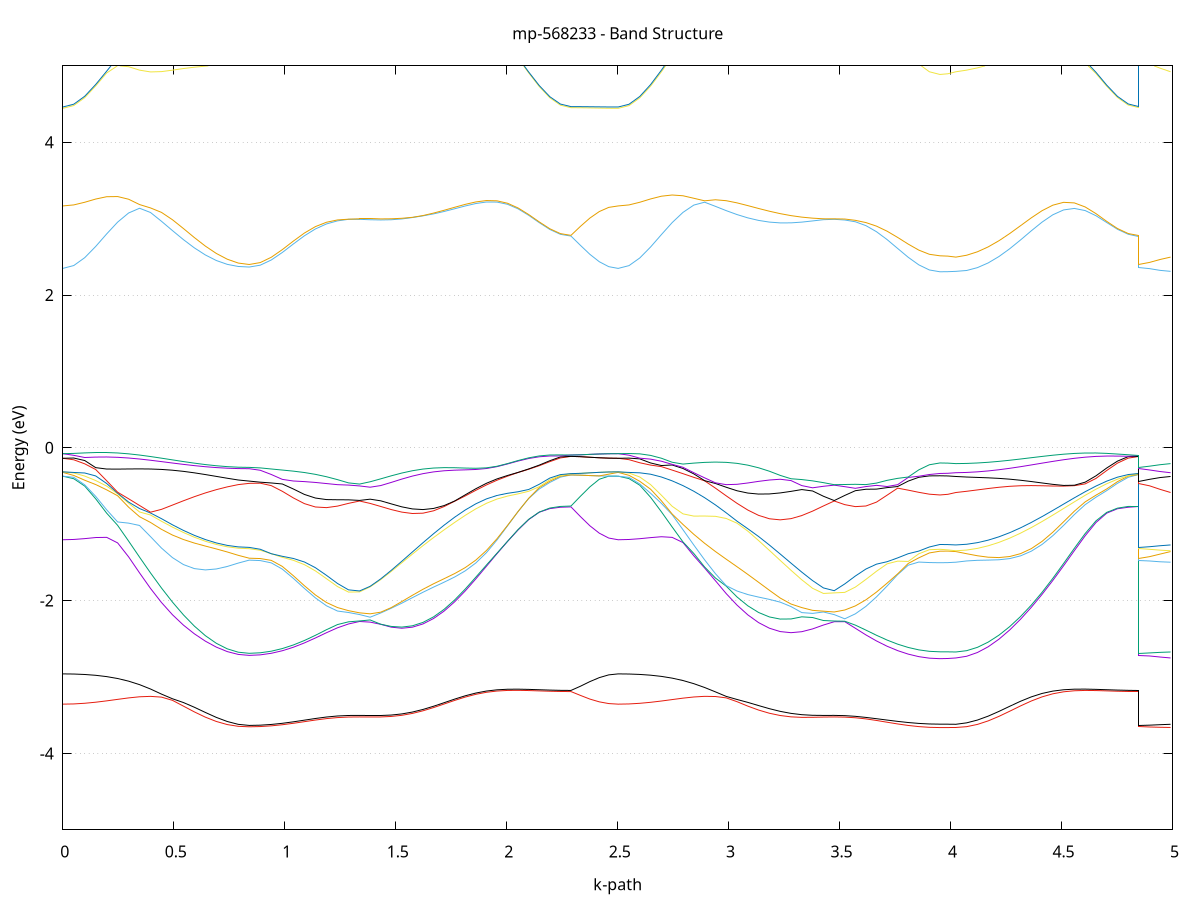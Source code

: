 set title 'mp-568233 - Band Structure'
set xlabel 'k-path'
set ylabel 'Energy (eV)'
set grid y
set yrange [-5:5]
set terminal png size 800,600
set output 'mp-568233_bands_gnuplot.png'
plot '-' using 1:2 with lines notitle, '-' using 1:2 with lines notitle, '-' using 1:2 with lines notitle, '-' using 1:2 with lines notitle, '-' using 1:2 with lines notitle, '-' using 1:2 with lines notitle, '-' using 1:2 with lines notitle, '-' using 1:2 with lines notitle, '-' using 1:2 with lines notitle, '-' using 1:2 with lines notitle, '-' using 1:2 with lines notitle, '-' using 1:2 with lines notitle, '-' using 1:2 with lines notitle, '-' using 1:2 with lines notitle, '-' using 1:2 with lines notitle, '-' using 1:2 with lines notitle, '-' using 1:2 with lines notitle, '-' using 1:2 with lines notitle, '-' using 1:2 with lines notitle, '-' using 1:2 with lines notitle, '-' using 1:2 with lines notitle, '-' using 1:2 with lines notitle, '-' using 1:2 with lines notitle, '-' using 1:2 with lines notitle, '-' using 1:2 with lines notitle, '-' using 1:2 with lines notitle, '-' using 1:2 with lines notitle, '-' using 1:2 with lines notitle, '-' using 1:2 with lines notitle, '-' using 1:2 with lines notitle, '-' using 1:2 with lines notitle, '-' using 1:2 with lines notitle, '-' using 1:2 with lines notitle, '-' using 1:2 with lines notitle, '-' using 1:2 with lines notitle, '-' using 1:2 with lines notitle, '-' using 1:2 with lines notitle, '-' using 1:2 with lines notitle, '-' using 1:2 with lines notitle, '-' using 1:2 with lines notitle, '-' using 1:2 with lines notitle, '-' using 1:2 with lines notitle, '-' using 1:2 with lines notitle, '-' using 1:2 with lines notitle, '-' using 1:2 with lines notitle, '-' using 1:2 with lines notitle, '-' using 1:2 with lines notitle, '-' using 1:2 with lines notitle, '-' using 1:2 with lines notitle, '-' using 1:2 with lines notitle, '-' using 1:2 with lines notitle, '-' using 1:2 with lines notitle, '-' using 1:2 with lines notitle, '-' using 1:2 with lines notitle, '-' using 1:2 with lines notitle, '-' using 1:2 with lines notitle, '-' using 1:2 with lines notitle, '-' using 1:2 with lines notitle, '-' using 1:2 with lines notitle, '-' using 1:2 with lines notitle, '-' using 1:2 with lines notitle, '-' using 1:2 with lines notitle, '-' using 1:2 with lines notitle, '-' using 1:2 with lines notitle
0.000000 -11.833407
0.049412 -11.829707
0.098823 -11.818607
0.148235 -11.800407
0.197646 -11.775607
0.247058 -11.744607
0.296469 -11.708307
0.345881 -11.667507
0.395292 -11.623407
0.444704 -11.577207
0.494115 -11.530307
0.543527 -11.484207
0.592938 -11.440407
0.642350 -11.400407
0.691761 -11.365807
0.741173 -11.338007
0.790584 -11.319007
0.839996 -11.311907
0.839996 -11.311907
0.889707 -11.310507
0.939418 -11.306607
0.989129 -11.300407
1.038840 -11.292407
1.088550 -11.283307
1.138261 -11.273807
1.187972 -11.264907
1.237683 -11.257607
1.287394 -11.254007
1.337105 -11.253307
1.337105 -11.253307
1.384736 -11.258507
1.432366 -11.269107
1.479997 -11.285207
1.527628 -11.306807
1.575259 -11.334007
1.622890 -11.366307
1.670520 -11.402907
1.718151 -11.443207
1.765782 -11.485807
1.813413 -11.529807
1.861044 -11.573907
1.908674 -11.616907
1.956305 -11.657607
2.003936 -11.695107
2.051567 -11.728507
2.099198 -11.756807
2.146828 -11.779507
2.194459 -11.796207
2.242090 -11.806307
2.289721 -11.809707
2.289721 -11.809707
2.332257 -11.814407
2.374793 -11.821907
2.417330 -11.828107
2.459866 -11.832007
2.502402 -11.833407
2.502402 -11.833407
2.551073 -11.829807
2.599744 -11.819007
2.648415 -11.801307
2.697086 -11.777107
2.745756 -11.746807
2.794427 -11.711407
2.843098 -11.671407
2.891769 -11.628107
2.940440 -11.582407
2.989111 -11.535607
3.037782 -11.489107
3.086452 -11.444007
3.135123 -11.401707
3.183794 -11.363307
3.232465 -11.329807
3.281136 -11.301907
3.329807 -11.280207
3.378477 -11.264907
3.427148 -11.255807
3.475819 -11.252907
3.475819 -11.252907
3.523450 -11.255007
3.571081 -11.259807
3.618711 -11.267707
3.666342 -11.277107
3.713973 -11.286807
3.761604 -11.296007
3.809235 -11.304007
3.856865 -11.310207
3.904496 -11.314007
3.952127 -11.315307
3.952127 -11.315307
3.988079 -11.315207
4.024031 -11.314907
4.024031 -11.314907
4.072560 -11.323707
4.121088 -11.342407
4.169617 -11.368707
4.218146 -11.401107
4.266675 -11.438507
4.315204 -11.479707
4.363732 -11.523107
4.412261 -11.567307
4.460790 -11.610907
4.509319 -11.652607
4.557848 -11.691207
4.606376 -11.725507
4.654905 -11.754907
4.703434 -11.778407
4.751963 -11.795607
4.800492 -11.806107
4.849020 -11.809707
4.849020 -11.311907
4.896452 -11.312407
4.943884 -11.313607
4.991316 -11.314907
e
0.000000 -11.763507
0.049412 -11.760007
0.098823 -11.749507
0.148235 -11.732307
0.197646 -11.708807
0.247058 -11.679607
0.296469 -11.645507
0.345881 -11.607407
0.395292 -11.566607
0.444704 -11.524107
0.494115 -11.481507
0.543527 -11.440207
0.592938 -11.401707
0.642350 -11.367507
0.691761 -11.338907
0.741173 -11.317007
0.790584 -11.303007
0.839996 -11.298107
0.839996 -11.298107
0.889707 -11.296907
0.939418 -11.293207
0.989129 -11.287607
1.038840 -11.280607
1.088550 -11.273107
1.138261 -11.266307
1.187972 -11.260907
1.237683 -11.256807
1.287394 -11.253207
1.337105 -11.252507
1.337105 -11.252507
1.384736 -11.252807
1.432366 -11.257807
1.479997 -11.271307
1.527628 -11.292107
1.575259 -11.318707
1.622890 -11.350707
1.670520 -11.387207
1.718151 -11.427307
1.765782 -11.469907
1.813413 -11.513807
1.861044 -11.557907
1.908674 -11.600807
1.956305 -11.641507
2.003936 -11.679007
2.051567 -11.712307
2.099198 -11.740707
2.146828 -11.763407
2.194459 -11.780007
2.242090 -11.790107
2.289721 -11.793507
2.289721 -11.793507
2.332257 -11.788207
2.374793 -11.779207
2.417330 -11.771007
2.459866 -11.765507
2.502402 -11.763507
2.502402 -11.763507
2.551073 -11.760107
2.599744 -11.749707
2.648415 -11.732807
2.697086 -11.709707
2.745756 -11.680907
2.794427 -11.647207
2.843098 -11.609507
2.891769 -11.568707
2.940440 -11.526007
2.989111 -11.482707
3.037782 -11.439907
3.086452 -11.399007
3.135123 -11.361207
3.183794 -11.327507
3.232465 -11.298707
3.281136 -11.275407
3.329807 -11.257807
3.378477 -11.253207
3.427148 -11.252307
3.475819 -11.252607
3.475819 -11.252607
3.523450 -11.254407
3.571081 -11.258007
3.618711 -11.261707
3.666342 -11.265507
3.713973 -11.269307
3.761604 -11.272707
3.809235 -11.276507
3.856865 -11.281707
3.904496 -11.285007
3.952127 -11.286107
3.952127 -11.286107
3.988079 -11.288107
4.024031 -11.291507
4.024031 -11.291507
4.072560 -11.302407
4.121088 -11.322407
4.169617 -11.349907
4.218146 -11.383207
4.266675 -11.421407
4.315204 -11.463007
4.363732 -11.506707
4.412261 -11.551107
4.460790 -11.594807
4.509319 -11.636507
4.557848 -11.675007
4.606376 -11.709407
4.654905 -11.738707
4.703434 -11.762307
4.751963 -11.779507
4.800492 -11.790007
4.849020 -11.793507
4.849020 -11.298107
4.896452 -11.297207
4.943884 -11.294807
4.991316 -11.291507
e
0.000000 -11.389807
0.049412 -11.388707
0.098823 -11.385607
0.148235 -11.380407
0.197646 -11.373507
0.247058 -11.364907
0.296469 -11.355107
0.345881 -11.344207
0.395292 -11.332807
0.444704 -11.321207
0.494115 -11.309707
0.543527 -11.298907
0.592938 -11.289007
0.642350 -11.280707
0.691761 -11.274207
0.741173 -11.269907
0.790584 -11.267707
0.839996 -11.267107
0.839996 -11.267107
0.889707 -11.266707
0.939418 -11.265307
0.989129 -11.263007
1.038840 -11.259807
1.088550 -11.255607
1.138261 -11.250307
1.187972 -11.244507
1.237683 -11.239407
1.287394 -11.237207
1.337105 -11.236807
1.337105 -11.236807
1.384736 -11.240807
1.432366 -11.246207
1.479997 -11.249807
1.527628 -11.253007
1.575259 -11.256907
1.622890 -11.261907
1.670520 -11.267907
1.718151 -11.274807
1.765782 -11.282507
1.813413 -11.290707
1.861044 -11.299307
1.908674 -11.308007
1.956305 -11.316607
2.003936 -11.324707
2.051567 -11.332107
2.099198 -11.338507
2.146828 -11.343807
2.194459 -11.347707
2.242090 -11.350107
2.289721 -11.350907
2.289721 -11.350907
2.332257 -11.358507
2.374793 -11.370307
2.417330 -11.380507
2.459866 -11.387407
2.502402 -11.389807
2.502402 -11.389807
2.551073 -11.388807
2.599744 -11.385807
2.648415 -11.380807
2.697086 -11.374207
2.745756 -11.366007
2.794427 -11.356607
2.843098 -11.346207
2.891769 -11.335107
2.940440 -11.323807
2.989111 -11.312507
3.037782 -11.301507
3.086452 -11.291107
3.135123 -11.281607
3.183794 -11.273207
3.232465 -11.266007
3.281136 -11.260207
3.329807 -11.255907
3.378477 -11.245807
3.427148 -11.238807
3.475819 -11.236507
3.475819 -11.236507
3.523450 -11.237707
3.571081 -11.241007
3.618711 -11.247007
3.666342 -11.254307
3.713973 -11.262207
3.761604 -11.269807
3.809235 -11.275607
3.856865 -11.277907
3.904496 -11.279207
3.952127 -11.279707
3.952127 -11.279707
3.988079 -11.277807
4.024031 -11.274507
4.024031 -11.274507
4.072560 -11.271607
4.121088 -11.269707
4.169617 -11.269907
4.218146 -11.272407
4.266675 -11.276907
4.315204 -11.283107
4.363732 -11.290407
4.412261 -11.298507
4.460790 -11.307107
4.509319 -11.315607
4.557848 -11.323907
4.606376 -11.331507
4.654905 -11.338107
4.703434 -11.343507
4.751963 -11.347607
4.800492 -11.350007
4.849020 -11.350907
4.849020 -11.267107
4.896452 -11.268207
4.943884 -11.270907
4.991316 -11.274507
e
0.000000 -11.301907
0.049412 -11.301207
0.098823 -11.299307
0.148235 -11.296107
0.197646 -11.291807
0.247058 -11.286707
0.296469 -11.281007
0.345881 -11.274807
0.395292 -11.268607
0.444704 -11.262607
0.494115 -11.257207
0.543527 -11.252607
0.592938 -11.249307
0.642350 -11.247407
0.691761 -11.247407
0.741173 -11.249207
0.790584 -11.252007
0.839996 -11.253507
0.839996 -11.253507
0.889707 -11.253207
0.939418 -11.252107
0.989129 -11.250307
1.038840 -11.248107
1.088550 -11.245607
1.138261 -11.243007
1.187972 -11.240607
1.237683 -11.238707
1.287394 -11.236407
1.337105 -11.236007
1.337105 -11.236007
1.384736 -11.235007
1.432366 -11.234907
1.479997 -11.235907
1.527628 -11.238107
1.575259 -11.241607
1.622890 -11.246307
1.670520 -11.252107
1.718151 -11.258807
1.765782 -11.266407
1.813413 -11.274607
1.861044 -11.283207
1.908674 -11.291907
1.956305 -11.300407
2.003936 -11.308507
2.051567 -11.315807
2.099198 -11.322307
2.146828 -11.327507
2.194459 -11.331407
2.242090 -11.333807
2.289721 -11.334607
2.289721 -11.334607
2.332257 -11.327507
2.374793 -11.317307
2.417330 -11.309007
2.459866 -11.303707
2.502402 -11.301907
2.502402 -11.301907
2.551073 -11.301207
2.599744 -11.299207
2.648415 -11.296107
2.697086 -11.291807
2.745756 -11.286607
2.794427 -11.280707
2.843098 -11.274407
2.891769 -11.267907
2.940440 -11.261407
2.989111 -11.255207
3.037782 -11.249607
3.086452 -11.244607
3.135123 -11.240607
3.183794 -11.237407
3.232465 -11.235307
3.281136 -11.234207
3.329807 -11.234007
3.378477 -11.234407
3.427148 -11.235307
3.475819 -11.236207
3.475819 -11.236207
3.523450 -11.237207
3.571081 -11.239207
3.618711 -11.240807
3.666342 -11.242507
3.713973 -11.244307
3.761604 -11.246007
3.809235 -11.247507
3.856865 -11.248607
3.904496 -11.249307
3.952127 -11.249607
3.952127 -11.249607
3.988079 -11.249807
4.024031 -11.250407
4.024031 -11.250407
4.072560 -11.249507
4.121088 -11.249007
4.169617 -11.250507
4.218146 -11.254007
4.266675 -11.259307
4.315204 -11.266007
4.363732 -11.273707
4.412261 -11.282107
4.460790 -11.290707
4.509319 -11.299307
4.557848 -11.307607
4.606376 -11.315207
4.654905 -11.321807
4.703434 -11.327307
4.751963 -11.331307
4.800492 -11.333807
4.849020 -11.334607
4.849020 -11.253507
4.896452 -11.253007
4.943884 -11.251707
4.991316 -11.250407
e
0.000000 -7.561007
0.049412 -7.560407
0.098823 -7.558707
0.148235 -7.556107
0.197646 -7.552607
0.247058 -7.548707
0.296469 -7.544607
0.345881 -7.540707
0.395292 -7.537207
0.444704 -7.534407
0.494115 -7.532207
0.543527 -7.530807
0.592938 -7.529907
0.642350 -7.529507
0.691761 -7.529407
0.741173 -7.529407
0.790584 -7.529407
0.839996 -7.529507
0.839996 -7.529507
0.889707 -7.527507
0.939418 -7.521707
0.989129 -7.512307
1.038840 -7.499507
1.088550 -7.484107
1.138261 -7.466807
1.187972 -7.448807
1.237683 -7.432107
1.287394 -7.419507
1.337105 -7.415907
1.337105 -7.415907
1.384736 -7.425007
1.432366 -7.438107
1.479997 -7.452707
1.527628 -7.467207
1.575259 -7.480507
1.622890 -7.492307
1.670520 -7.502507
1.718151 -7.511007
1.765782 -7.518307
1.813413 -7.524607
1.861044 -7.530207
1.908674 -7.535407
1.956305 -7.540207
2.003936 -7.544807
2.051567 -7.549107
2.099198 -7.553007
2.146828 -7.556307
2.194459 -7.558907
2.242090 -7.560507
2.289721 -7.561007
2.289721 -7.561007
2.332257 -7.561007
2.374793 -7.561007
2.417330 -7.561007
2.459866 -7.561007
2.502402 -7.561007
2.502402 -7.561007
2.551073 -7.560407
2.599744 -7.558807
2.648415 -7.556107
2.697086 -7.552707
2.745756 -7.548707
2.794427 -7.544207
2.843098 -7.539507
2.891769 -7.534507
2.940440 -7.529107
2.989111 -7.523307
3.037782 -7.516707
3.086452 -7.509007
3.135123 -7.499807
3.183794 -7.489007
3.232465 -7.476407
3.281136 -7.462407
3.329807 -7.447407
3.378477 -7.432807
3.427148 -7.420707
3.475819 -7.415107
3.475819 -7.415107
3.523450 -7.423607
3.571081 -7.437407
3.618711 -7.454107
3.666342 -7.471307
3.713973 -7.487507
3.761604 -7.501907
3.809235 -7.513607
3.856865 -7.522307
3.904496 -7.527707
3.952127 -7.529507
3.952127 -7.529507
3.988079 -7.529507
4.024031 -7.529507
4.024031 -7.529507
4.072560 -7.529407
4.121088 -7.529407
4.169617 -7.529407
4.218146 -7.529507
4.266675 -7.530007
4.315204 -7.531007
4.363732 -7.532507
4.412261 -7.534707
4.460790 -7.537607
4.509319 -7.541107
4.557848 -7.545007
4.606376 -7.549007
4.654905 -7.552807
4.703434 -7.556207
4.751963 -7.558807
4.800492 -7.560407
4.849020 -7.561007
4.849020 -7.529507
4.896452 -7.529507
4.943884 -7.529507
4.991316 -7.529507
e
0.000000 -7.561007
0.049412 -7.559207
0.098823 -7.554007
0.148235 -7.545307
0.197646 -7.533607
0.247058 -7.529007
0.296469 -7.524907
0.345881 -7.521007
0.395292 -7.517507
0.444704 -7.514607
0.494115 -7.512507
0.543527 -7.511007
0.592938 -7.510107
0.642350 -7.509707
0.691761 -7.509607
0.741173 -7.509607
0.790584 -7.509707
0.839996 -7.509707
0.839996 -7.509707
0.889707 -7.507707
0.939418 -7.501907
0.989129 -7.492507
1.038840 -7.479807
1.088550 -7.464307
1.138261 -7.447007
1.187972 -7.429107
1.237683 -7.414607
1.287394 -7.412507
1.337105 -7.413207
1.337105 -7.413207
1.384736 -7.412207
1.432366 -7.418407
1.479997 -7.433007
1.527628 -7.447407
1.575259 -7.460807
1.622890 -7.472607
1.670520 -7.482707
1.718151 -7.491307
1.765782 -7.498607
1.813413 -7.504907
1.861044 -7.510507
1.908674 -7.515607
1.956305 -7.520507
2.003936 -7.525107
2.051567 -7.529407
2.099198 -7.535307
2.146828 -7.546307
2.194459 -7.554407
2.242090 -7.559307
2.289721 -7.561007
2.289721 -7.561007
2.332257 -7.561007
2.374793 -7.561007
2.417330 -7.561007
2.459866 -7.561007
2.502402 -7.561007
2.502402 -7.561007
2.551073 -7.559307
2.599744 -7.554107
2.648415 -7.545707
2.697086 -7.534207
2.745756 -7.528907
2.794427 -7.524507
2.843098 -7.519707
2.891769 -7.514707
2.940440 -7.509407
2.989111 -7.503507
3.037782 -7.496907
3.086452 -7.489107
3.135123 -7.479807
3.183794 -7.468907
3.232465 -7.456407
3.281136 -7.442307
3.329807 -7.427307
3.378477 -7.412907
3.427148 -7.412107
3.475819 -7.413707
3.475819 -7.413707
3.523450 -7.412707
3.571081 -7.417507
3.618711 -7.434207
3.666342 -7.451407
3.713973 -7.467707
3.761604 -7.482107
3.809235 -7.493807
3.856865 -7.502507
3.904496 -7.507907
3.952127 -7.509707
3.952127 -7.509707
3.988079 -7.509707
4.024031 -7.509707
4.024031 -7.509707
4.072560 -7.509607
4.121088 -7.509607
4.169617 -7.509607
4.218146 -7.509807
4.266675 -7.510207
4.315204 -7.511207
4.363732 -7.512707
4.412261 -7.514907
4.460790 -7.517807
4.509319 -7.521307
4.557848 -7.525207
4.606376 -7.529307
4.654905 -7.534307
4.703434 -7.545807
4.751963 -7.554207
4.800492 -7.559307
4.849020 -7.561007
4.849020 -7.509707
4.896452 -7.509707
4.943884 -7.509707
4.991316 -7.509707
e
0.000000 -7.541307
0.049412 -7.540707
0.098823 -7.539007
0.148235 -7.536307
0.197646 -7.532907
0.247058 -7.519407
0.296469 -7.503307
0.345881 -7.486807
0.395292 -7.472207
0.444704 -7.461607
0.494115 -7.455907
0.543527 -7.454007
0.592938 -7.454307
0.642350 -7.455807
0.691761 -7.457507
0.741173 -7.459107
0.790584 -7.460207
0.839996 -7.460607
0.839996 -7.460607
0.889707 -7.459507
0.939418 -7.456207
0.989129 -7.451007
1.038840 -7.444207
1.088550 -7.436307
1.138261 -7.428007
1.187972 -7.420307
1.237683 -7.412307
1.287394 -7.399707
1.337105 -7.396107
1.337105 -7.396107
1.384736 -7.405207
1.432366 -7.413707
1.479997 -7.416307
1.527628 -7.419007
1.575259 -7.421707
1.622890 -7.424307
1.670520 -7.426907
1.718151 -7.430207
1.765782 -7.435107
1.813413 -7.443107
1.861044 -7.455407
1.908674 -7.471207
1.956305 -7.488507
2.003936 -7.505707
2.051567 -7.521507
2.099198 -7.533307
2.146828 -7.536607
2.194459 -7.539207
2.242090 -7.540807
2.289721 -7.541307
2.289721 -7.541307
2.332257 -7.541307
2.374793 -7.541307
2.417330 -7.541307
2.459866 -7.541307
2.502402 -7.541307
2.502402 -7.541307
2.551073 -7.540707
2.599744 -7.539107
2.648415 -7.536407
2.697086 -7.533007
2.745756 -7.520107
2.794427 -7.503907
2.843098 -7.486407
2.891769 -7.468907
2.940440 -7.453307
2.989111 -7.441407
3.037782 -7.433907
3.086452 -7.429307
3.135123 -7.426207
3.183794 -7.423507
3.232465 -7.420907
3.281136 -7.418107
3.329807 -7.415207
3.378477 -7.412807
3.427148 -7.400807
3.475819 -7.395207
3.475819 -7.395207
3.523450 -7.403707
3.571081 -7.416207
3.618711 -7.422507
3.666342 -7.430107
3.713973 -7.438007
3.761604 -7.445407
3.809235 -7.451807
3.856865 -7.456607
3.904496 -7.459607
3.952127 -7.460607
3.952127 -7.460607
3.988079 -7.460607
4.024031 -7.460607
4.024031 -7.460607
4.072560 -7.460007
4.121088 -7.458807
4.169617 -7.457107
4.218146 -7.455407
4.266675 -7.454107
4.315204 -7.454007
4.363732 -7.456207
4.412261 -7.462207
4.460790 -7.473007
4.509319 -7.487907
4.557848 -7.504307
4.606376 -7.520207
4.654905 -7.533107
4.703434 -7.536507
4.751963 -7.539107
4.800492 -7.540707
4.849020 -7.541307
4.849020 -7.460607
4.896452 -7.460607
4.943884 -7.460607
4.991316 -7.460607
e
0.000000 -7.541307
0.049412 -7.539507
0.098823 -7.534207
0.148235 -7.525607
0.197646 -7.513707
0.247058 -7.499107
0.296469 -7.482707
0.345881 -7.465907
0.395292 -7.451307
0.444704 -7.441107
0.494115 -7.435807
0.543527 -7.434107
0.592938 -7.434507
0.642350 -7.435907
0.691761 -7.437707
0.741173 -7.439307
0.790584 -7.440407
0.839996 -7.440807
0.839996 -7.440807
0.889707 -7.439607
0.939418 -7.436407
0.989129 -7.431207
1.038840 -7.424407
1.088550 -7.416507
1.138261 -7.408207
1.187972 -7.400507
1.237683 -7.394607
1.287394 -7.392607
1.337105 -7.393307
1.337105 -7.393307
1.384736 -7.392307
1.432366 -7.393807
1.479997 -7.396407
1.527628 -7.399207
1.575259 -7.401907
1.622890 -7.404507
1.670520 -7.407107
1.718151 -7.410407
1.765782 -7.415407
1.813413 -7.423507
1.861044 -7.435807
1.908674 -7.451607
1.956305 -7.468907
2.003936 -7.486007
2.051567 -7.501907
2.099198 -7.515607
2.146828 -7.526607
2.194459 -7.534707
2.242090 -7.539607
2.289721 -7.541307
2.289721 -7.541307
2.332257 -7.541307
2.374793 -7.541307
2.417330 -7.541307
2.459866 -7.541307
2.502402 -7.541307
2.502402 -7.541307
2.551073 -7.539607
2.599744 -7.534407
2.648415 -7.525907
2.697086 -7.514307
2.745756 -7.499907
2.794427 -7.483307
2.843098 -7.465507
2.891769 -7.447907
2.940440 -7.432507
2.989111 -7.421207
3.037782 -7.413907
3.086452 -7.409507
3.135123 -7.406407
3.183794 -7.403707
3.232465 -7.401007
3.281136 -7.398207
3.329807 -7.395407
3.378477 -7.393007
3.427148 -7.392307
3.475819 -7.393907
3.475819 -7.393907
3.523450 -7.392807
3.571081 -7.396307
3.618711 -7.402607
3.666342 -7.410307
3.713973 -7.418207
3.761604 -7.425607
3.809235 -7.431907
3.856865 -7.436807
3.904496 -7.439807
3.952127 -7.440807
3.952127 -7.440807
3.988079 -7.440807
4.024031 -7.440807
4.024031 -7.440807
4.072560 -7.440207
4.121088 -7.439007
4.169617 -7.437307
4.218146 -7.435607
4.266675 -7.434307
4.315204 -7.434207
4.363732 -7.436507
4.412261 -7.442507
4.460790 -7.453407
4.509319 -7.468207
4.557848 -7.484707
4.606376 -7.500607
4.654905 -7.514607
4.703434 -7.526107
4.751963 -7.534507
4.800492 -7.539607
4.849020 -7.541307
4.849020 -7.440807
4.896452 -7.440807
4.943884 -7.440807
4.991316 -7.440807
e
0.000000 -7.447707
0.049412 -7.447107
0.098823 -7.445007
0.148235 -7.441707
0.197646 -7.437207
0.247058 -7.431607
0.296469 -7.424707
0.345881 -7.416307
0.395292 -7.405707
0.444704 -7.395807
0.494115 -7.390607
0.543527 -7.386607
0.592938 -7.383007
0.642350 -7.379707
0.691761 -7.377007
0.741173 -7.375107
0.790584 -7.373907
0.839996 -7.373507
0.839996 -7.373507
0.889707 -7.373407
0.939418 -7.373107
0.989129 -7.372707
1.038840 -7.372107
1.088550 -7.371407
1.138261 -7.370407
1.187972 -7.369107
1.237683 -7.367207
1.287394 -7.364607
1.337105 -7.363707
1.337105 -7.363707
1.384736 -7.369407
1.432366 -7.374607
1.479997 -7.378707
1.527628 -7.382207
1.575259 -7.385707
1.622890 -7.389207
1.670520 -7.393007
1.718151 -7.396907
1.765782 -7.401107
1.813413 -7.405507
1.861044 -7.410407
1.908674 -7.415707
1.956305 -7.421407
2.003936 -7.427207
2.051567 -7.432807
2.099198 -7.437707
2.146828 -7.441907
2.194459 -7.445007
2.242090 -7.446907
2.289721 -7.447507
2.289721 -7.447507
2.332257 -7.447507
2.374793 -7.447607
2.417330 -7.447707
2.459866 -7.447707
2.502402 -7.447707
2.502402 -7.447707
2.551073 -7.447107
2.599744 -7.445107
2.648415 -7.441907
2.697086 -7.437507
2.745756 -7.432307
2.794427 -7.426607
2.843098 -7.420707
2.891769 -7.414907
2.940440 -7.409507
2.989111 -7.404607
3.037782 -7.400107
3.086452 -7.395907
3.135123 -7.391907
3.183794 -7.388107
3.232465 -7.384507
3.281136 -7.380907
3.329807 -7.377207
3.378477 -7.372707
3.427148 -7.366707
3.475819 -7.363307
3.475819 -7.363307
3.523450 -7.365707
3.571081 -7.368007
3.618711 -7.369607
3.666342 -7.370807
3.713973 -7.371707
3.761604 -7.372307
3.809235 -7.372907
3.856865 -7.373207
3.904496 -7.373507
3.952127 -7.373607
3.952127 -7.373607
3.988079 -7.373607
4.024031 -7.373607
4.024031 -7.373607
4.072560 -7.374107
4.121088 -7.375507
4.169617 -7.377507
4.218146 -7.380307
4.266675 -7.383607
4.315204 -7.387307
4.363732 -7.391207
4.412261 -7.396707
4.460790 -7.406907
4.509319 -7.417107
4.557848 -7.425207
4.606376 -7.431807
4.654905 -7.437307
4.703434 -7.441707
4.751963 -7.444907
4.800492 -7.446907
4.849020 -7.447507
4.849020 -7.373507
4.896452 -7.373507
4.943884 -7.373507
4.991316 -7.373607
e
0.000000 -7.427507
0.049412 -7.426807
0.098823 -7.424807
0.148235 -7.421507
0.197646 -7.417007
0.247058 -7.411507
0.296469 -7.404707
0.345881 -7.396207
0.395292 -7.390607
0.444704 -7.382407
0.494115 -7.370807
0.543527 -7.366707
0.592938 -7.363007
0.642350 -7.359707
0.691761 -7.357107
0.741173 -7.355107
0.790584 -7.353907
0.839996 -7.353507
0.839996 -7.353507
0.889707 -7.353507
0.939418 -7.353207
0.989129 -7.352807
1.038840 -7.352207
1.088550 -7.351507
1.138261 -7.353607
1.187972 -7.357607
1.237683 -7.359607
1.287394 -7.357807
1.337105 -7.355007
1.337105 -7.355007
1.384736 -7.353707
1.432366 -7.354707
1.479997 -7.358707
1.527628 -7.362307
1.575259 -7.365707
1.622890 -7.369307
1.670520 -7.373107
1.718151 -7.377007
1.765782 -7.381307
1.813413 -7.385807
1.861044 -7.390807
1.908674 -7.396007
1.956305 -7.401607
2.003936 -7.407407
2.051567 -7.412907
2.099198 -7.417907
2.146828 -7.422007
2.194459 -7.425107
2.242090 -7.427007
2.289721 -7.427707
2.289721 -7.427707
2.332257 -7.427607
2.374793 -7.427607
2.417330 -7.427507
2.459866 -7.427507
2.502402 -7.427507
2.502402 -7.427507
2.551073 -7.426807
2.599744 -7.424907
2.648415 -7.421707
2.697086 -7.417407
2.745756 -7.412207
2.794427 -7.406507
2.843098 -7.400607
2.891769 -7.394907
2.940440 -7.389507
2.989111 -7.384607
3.037782 -7.380107
3.086452 -7.375907
3.135123 -7.372007
3.183794 -7.368207
3.232465 -7.364607
3.281136 -7.361007
3.329807 -7.357307
3.378477 -7.352807
3.427148 -7.354907
3.475819 -7.354407
3.475819 -7.354407
3.523450 -7.359107
3.571081 -7.359307
3.618711 -7.356507
3.666342 -7.352507
3.713973 -7.351607
3.761604 -7.352307
3.809235 -7.352807
3.856865 -7.353207
3.904496 -7.353407
3.952127 -7.353507
3.952127 -7.353507
3.988079 -7.353507
4.024031 -7.353507
4.024031 -7.353507
4.072560 -7.354107
4.121088 -7.355507
4.169617 -7.357607
4.218146 -7.360307
4.266675 -7.363607
4.315204 -7.367407
4.363732 -7.371707
4.412261 -7.384207
4.460790 -7.391307
4.509319 -7.397407
4.557848 -7.405407
4.606376 -7.412007
4.654905 -7.417407
4.703434 -7.421807
4.751963 -7.425007
4.800492 -7.427007
4.849020 -7.427707
4.849020 -7.353507
4.896452 -7.353507
4.943884 -7.353507
4.991316 -7.353507
e
0.000000 -7.387507
0.049412 -7.387707
0.098823 -7.388407
0.148235 -7.389407
0.197646 -7.390507
0.247058 -7.391707
0.296469 -7.392607
0.345881 -7.392507
0.395292 -7.385607
0.444704 -7.375807
0.494115 -7.364207
0.543527 -7.358207
0.592938 -7.352207
0.642350 -7.346607
0.691761 -7.341807
0.741173 -7.338107
0.790584 -7.335807
0.839996 -7.335007
0.839996 -7.335007
0.889707 -7.335607
0.939418 -7.337507
0.989129 -7.340607
1.038840 -7.344507
1.088550 -7.349007
1.138261 -7.350507
1.187972 -7.349207
1.237683 -7.347307
1.287394 -7.345107
1.337105 -7.351007
1.337105 -7.351007
1.384736 -7.349407
1.432366 -7.350107
1.479997 -7.347207
1.527628 -7.345607
1.575259 -7.345507
1.622890 -7.347107
1.670520 -7.350207
1.718151 -7.354507
1.765782 -7.366907
1.813413 -7.378507
1.861044 -7.386307
1.908674 -7.390607
1.956305 -7.392207
2.003936 -7.392207
2.051567 -7.391407
2.099198 -7.390307
2.146828 -7.389207
2.194459 -7.388307
2.242090 -7.387707
2.289721 -7.387507
2.289721 -7.387507
2.332257 -7.387507
2.374793 -7.387507
2.417330 -7.387507
2.459866 -7.387507
2.502402 -7.387507
2.502402 -7.387507
2.551073 -7.387707
2.599744 -7.388307
2.648415 -7.389307
2.697086 -7.390407
2.745756 -7.391507
2.794427 -7.392307
2.843098 -7.392107
2.891769 -7.390207
2.940440 -7.385407
2.989111 -7.376707
3.037782 -7.364507
3.086452 -7.353207
3.135123 -7.349107
3.183794 -7.346407
3.232465 -7.345307
3.281136 -7.345907
3.329807 -7.348107
3.378477 -7.351407
3.427148 -7.346807
3.475819 -7.352107
3.475819 -7.352107
3.523450 -7.345707
3.571081 -7.348007
3.618711 -7.349607
3.666342 -7.350807
3.713973 -7.348007
3.761604 -7.343807
3.809235 -7.340107
3.856865 -7.337307
3.904496 -7.335607
3.952127 -7.335007
3.952127 -7.335007
3.988079 -7.335007
4.024031 -7.335007
4.024031 -7.335007
4.072560 -7.336207
4.121088 -7.338807
4.169617 -7.342707
4.218146 -7.347607
4.266675 -7.353207
4.315204 -7.359107
4.363732 -7.366307
4.412261 -7.376507
4.460790 -7.386707
4.509319 -7.392507
4.557848 -7.392507
4.606376 -7.391607
4.654905 -7.390507
4.703434 -7.389307
4.751963 -7.388307
4.800492 -7.387707
4.849020 -7.387507
4.849020 -7.335007
4.896452 -7.335007
4.943884 -7.335007
4.991316 -7.335007
e
0.000000 -7.387507
0.049412 -7.387407
0.098823 -7.387107
0.148235 -7.386607
0.197646 -7.385607
0.247058 -7.384007
0.296469 -7.381807
0.345881 -7.378607
0.395292 -7.374607
0.444704 -7.369707
0.494115 -7.364107
0.543527 -7.341707
0.592938 -7.332307
0.642350 -7.326707
0.691761 -7.321907
0.741173 -7.318207
0.790584 -7.315907
0.839996 -7.315107
0.839996 -7.315107
0.889707 -7.315707
0.939418 -7.317607
0.989129 -7.320707
1.038840 -7.324607
1.088550 -7.329107
1.138261 -7.333707
1.187972 -7.337707
1.237683 -7.339807
1.287394 -7.344607
1.337105 -7.343707
1.337105 -7.343707
1.384736 -7.341407
1.432366 -7.332307
1.479997 -7.327407
1.527628 -7.325707
1.575259 -7.325707
1.622890 -7.330807
1.670520 -7.340907
1.718151 -7.353507
1.765782 -7.359707
1.813413 -7.365307
1.861044 -7.370707
1.908674 -7.375507
1.956305 -7.379407
2.003936 -7.382307
2.051567 -7.384407
2.099198 -7.385807
2.146828 -7.386607
2.194459 -7.387207
2.242090 -7.387407
2.289721 -7.387507
2.289721 -7.387507
2.332257 -7.387507
2.374793 -7.387507
2.417330 -7.387507
2.459866 -7.387507
2.502402 -7.387507
2.502402 -7.387507
2.551073 -7.387407
2.599744 -7.387107
2.648415 -7.386607
2.697086 -7.385707
2.745756 -7.384207
2.794427 -7.382007
2.843098 -7.378807
2.891769 -7.374707
2.940440 -7.369607
2.989111 -7.364007
3.037782 -7.358307
3.086452 -7.351007
3.135123 -7.338607
3.183794 -7.329207
3.232465 -7.325407
3.281136 -7.326007
3.329807 -7.328207
3.378477 -7.335607
3.427148 -7.345507
3.475819 -7.343307
3.475819 -7.343307
3.523450 -7.339607
3.571081 -7.339507
3.618711 -7.336707
3.666342 -7.332607
3.713973 -7.328207
3.761604 -7.323907
3.809235 -7.320207
3.856865 -7.317407
3.904496 -7.315707
3.952127 -7.315107
3.952127 -7.315107
3.988079 -7.315107
4.024031 -7.315107
4.024031 -7.315107
4.072560 -7.316307
4.121088 -7.318907
4.169617 -7.322807
4.218146 -7.327707
4.266675 -7.333307
4.315204 -7.344607
4.363732 -7.365007
4.412261 -7.370407
4.460790 -7.375107
4.509319 -7.379007
4.557848 -7.382007
4.606376 -7.384207
4.654905 -7.385607
4.703434 -7.386607
4.751963 -7.387107
4.800492 -7.387407
4.849020 -7.387507
4.849020 -7.315107
4.896452 -7.315107
4.943884 -7.315107
4.991316 -7.315107
e
0.000000 -7.367607
0.049412 -7.367807
0.098823 -7.368407
0.148235 -7.369407
0.197646 -7.370607
0.247058 -7.371807
0.296469 -7.372607
0.345881 -7.372607
0.395292 -7.370507
0.444704 -7.361907
0.494115 -7.344207
0.543527 -7.338307
0.592938 -7.318307
0.642350 -7.296107
0.691761 -7.276707
0.741173 -7.261707
0.790584 -7.252207
0.839996 -7.249007
0.839996 -7.249007
0.889707 -7.250407
0.939418 -7.254707
0.989129 -7.261707
1.038840 -7.271407
1.088550 -7.283507
1.138261 -7.297707
1.187972 -7.313407
1.237683 -7.329807
1.287394 -7.338007
1.337105 -7.335207
1.337105 -7.335207
1.384736 -7.333807
1.432366 -7.330107
1.479997 -7.325407
1.527628 -7.322707
1.575259 -7.324507
1.622890 -7.327207
1.670520 -7.330207
1.718151 -7.334607
1.765782 -7.347107
1.813413 -7.358707
1.861044 -7.366607
1.908674 -7.370807
1.956305 -7.372307
2.003936 -7.372307
2.051567 -7.371507
2.099198 -7.370407
2.146828 -7.369307
2.194459 -7.368407
2.242090 -7.367807
2.289721 -7.367607
2.289721 -7.367607
2.332257 -7.367607
2.374793 -7.367607
2.417330 -7.367607
2.459866 -7.367607
2.502402 -7.367607
2.502402 -7.367607
2.551073 -7.367807
2.599744 -7.368407
2.648415 -7.369307
2.697086 -7.370507
2.745756 -7.371607
2.794427 -7.372307
2.843098 -7.372207
2.891769 -7.370207
2.940440 -7.365207
2.989111 -7.355907
3.037782 -7.343207
3.086452 -7.333307
3.135123 -7.329207
3.183794 -7.326507
3.232465 -7.324007
3.281136 -7.323507
3.329807 -7.327707
3.378477 -7.331607
3.427148 -7.335107
3.475819 -7.334707
3.475819 -7.334707
3.523450 -7.339307
3.571081 -7.324307
3.618711 -7.308707
3.666342 -7.294007
3.713973 -7.280907
3.761604 -7.269707
3.809235 -7.260907
3.856865 -7.254507
3.904496 -7.250607
3.952127 -7.249307
3.952127 -7.249307
3.988079 -7.249407
4.024031 -7.249407
4.024031 -7.249407
4.072560 -7.253907
4.121088 -7.264207
4.169617 -7.279707
4.218146 -7.299207
4.266675 -7.321407
4.315204 -7.339207
4.363732 -7.346907
4.412261 -7.364007
4.460790 -7.371007
4.509319 -7.372707
4.557848 -7.372607
4.606376 -7.371707
4.654905 -7.370507
4.703434 -7.369407
4.751963 -7.368407
4.800492 -7.367807
4.849020 -7.367607
4.849020 -7.249007
4.896452 -7.249007
4.943884 -7.249207
4.991316 -7.249407
e
0.000000 -7.367607
0.049412 -7.367507
0.098823 -7.367207
0.148235 -7.366607
0.197646 -7.365607
0.247058 -7.364107
0.296469 -7.361807
0.345881 -7.358707
0.395292 -7.354707
0.444704 -7.349807
0.494115 -7.343107
0.543527 -7.320207
0.592938 -7.296707
0.642350 -7.274707
0.691761 -7.255807
0.741173 -7.241407
0.790584 -7.232307
0.839996 -7.229207
0.839996 -7.229207
0.889707 -7.230707
0.939418 -7.234907
0.989129 -7.241907
1.038840 -7.251607
1.088550 -7.263707
1.138261 -7.278007
1.187972 -7.293707
1.237683 -7.310107
1.287394 -7.325407
1.337105 -7.331207
1.337105 -7.331207
1.384736 -7.321707
1.432366 -7.312407
1.479997 -7.305807
1.527628 -7.303107
1.575259 -7.304907
1.622890 -7.311107
1.670520 -7.321107
1.718151 -7.333707
1.765782 -7.339707
1.813413 -7.345307
1.861044 -7.350707
1.908674 -7.355507
1.956305 -7.359407
2.003936 -7.362407
2.051567 -7.364507
2.099198 -7.365807
2.146828 -7.366707
2.194459 -7.367207
2.242090 -7.367507
2.289721 -7.367607
2.289721 -7.367607
2.332257 -7.367607
2.374793 -7.367607
2.417330 -7.367607
2.459866 -7.367607
2.502402 -7.367607
2.502402 -7.367607
2.551073 -7.367507
2.599744 -7.367207
2.648415 -7.366707
2.697086 -7.365707
2.745756 -7.364307
2.794427 -7.362007
2.843098 -7.358907
2.891769 -7.354707
2.940440 -7.349707
2.989111 -7.344107
3.037782 -7.338407
3.086452 -7.329407
3.135123 -7.317107
3.183794 -7.308107
3.232465 -7.303407
3.281136 -7.303407
3.329807 -7.307907
3.378477 -7.315907
3.427148 -7.325807
3.475819 -7.332307
3.475819 -7.332307
3.523450 -7.319807
3.571081 -7.304607
3.618711 -7.288907
3.666342 -7.274107
3.713973 -7.260907
3.761604 -7.249607
3.809235 -7.240607
3.856865 -7.234107
3.904496 -7.230107
3.952127 -7.228807
3.952127 -7.228807
3.988079 -7.228907
4.024031 -7.229107
4.024031 -7.229107
4.072560 -7.233807
4.121088 -7.244307
4.169617 -7.259907
4.218146 -7.279407
4.266675 -7.301607
4.315204 -7.324807
4.363732 -7.345107
4.412261 -7.350507
4.460790 -7.355207
4.509319 -7.359107
4.557848 -7.362107
4.606376 -7.364207
4.654905 -7.365707
4.703434 -7.366607
4.751963 -7.367207
4.800492 -7.367507
4.849020 -7.367607
4.849020 -7.229207
4.896452 -7.229207
4.943884 -7.229207
4.991316 -7.229107
e
0.000000 -3.355507
0.049412 -3.352607
0.098823 -3.343907
0.148235 -3.330107
0.197646 -3.312507
0.247058 -3.292807
0.296469 -3.273707
0.345881 -3.259007
0.395292 -3.253607
0.444704 -3.263407
0.494115 -3.305507
0.543527 -3.381207
0.592938 -3.457007
0.642350 -3.525707
0.691761 -3.582107
0.741173 -3.622807
0.790584 -3.645607
0.839996 -3.651907
0.839996 -3.651907
0.889707 -3.648807
0.939418 -3.639507
0.989129 -3.624907
1.038840 -3.606107
1.088550 -3.584807
1.138261 -3.563507
1.187972 -3.544807
1.237683 -3.531207
1.287394 -3.524207
1.337105 -3.522807
1.337105 -3.522807
1.384736 -3.523707
1.432366 -3.522907
1.479997 -3.516407
1.527628 -3.501507
1.575259 -3.476807
1.622890 -3.442607
1.670520 -3.400507
1.718151 -3.353807
1.765782 -3.306407
1.813413 -3.262807
1.861044 -3.226707
1.908674 -3.200207
1.956305 -3.183707
2.003936 -3.176007
2.051567 -3.174707
2.099198 -3.177407
2.146828 -3.182007
2.194459 -3.186407
2.242090 -3.189607
2.289721 -3.190807
2.289721 -3.190807
2.332257 -3.240907
2.374793 -3.289007
2.417330 -3.325307
2.459866 -3.347907
2.502402 -3.355507
2.502402 -3.355507
2.551073 -3.352707
2.599744 -3.344407
2.648415 -3.331307
2.697086 -3.314507
2.745756 -3.295607
2.794427 -3.276907
2.843098 -3.261607
2.891769 -3.253207
2.940440 -3.255507
2.989111 -3.273207
3.037782 -3.323007
3.086452 -3.381207
3.135123 -3.432907
3.183794 -3.474507
3.232465 -3.504207
3.281136 -3.521707
3.329807 -3.528407
3.378477 -3.527707
3.427148 -3.524407
3.475819 -3.522807
3.475819 -3.522807
3.523450 -3.525307
3.571081 -3.533607
3.618711 -3.548507
3.666342 -3.568907
3.713973 -3.592007
3.761604 -3.614607
3.809235 -3.634307
3.856865 -3.649407
3.904496 -3.658807
3.952127 -3.662007
3.952127 -3.662007
3.988079 -3.661707
4.024031 -3.660807
4.024031 -3.660807
4.072560 -3.650207
4.121088 -3.620707
4.169617 -3.574507
4.218146 -3.515207
4.266675 -3.447907
4.315204 -3.378707
4.363732 -3.314307
4.412261 -3.260307
4.460790 -3.219907
4.509319 -3.193807
4.557848 -3.180207
4.606376 -3.175907
4.654905 -3.177507
4.703434 -3.181707
4.751963 -3.186307
4.800492 -3.189607
4.849020 -3.190807
4.849020 -3.651907
4.896452 -3.654307
4.943884 -3.658207
4.991316 -3.660807
e
0.000000 -2.959307
0.049412 -2.961207
0.098823 -2.967107
0.148235 -2.977907
0.197646 -2.994907
0.247058 -3.019807
0.296469 -3.054407
0.345881 -3.100107
0.395292 -3.157307
0.444704 -3.224007
0.494115 -3.284807
0.543527 -3.334307
0.592938 -3.396207
0.642350 -3.464007
0.691761 -3.528807
0.741173 -3.582707
0.790584 -3.619807
0.839996 -3.633907
0.839996 -3.633907
0.889707 -3.630707
0.939418 -3.621207
0.989129 -3.606207
1.038840 -3.586807
1.088550 -3.565007
1.138261 -3.543107
1.187972 -3.524007
1.237683 -3.510407
1.287394 -3.503707
1.337105 -3.502807
1.337105 -3.502807
1.384736 -3.504407
1.432366 -3.504107
1.479997 -3.498107
1.527628 -3.483407
1.575259 -3.458907
1.622890 -3.424807
1.670520 -3.382907
1.718151 -3.336407
1.765782 -3.289207
1.813413 -3.245907
1.861044 -3.210107
1.908674 -3.183907
1.956305 -3.167807
2.003936 -3.160307
2.051567 -3.159307
2.099198 -3.162207
2.146828 -3.166807
2.194459 -3.171407
2.242090 -3.174607
2.289721 -3.175807
2.289721 -3.175807
2.332257 -3.121007
2.374793 -3.060507
2.417330 -3.008207
2.459866 -2.972207
2.502402 -2.959307
2.502402 -2.959307
2.551073 -2.961107
2.599744 -2.966407
2.648415 -2.976307
2.697086 -2.992007
2.745756 -3.014907
2.794427 -3.046307
2.843098 -3.087307
2.891769 -3.137307
2.940440 -3.194507
2.989111 -3.253807
3.037782 -3.294207
3.086452 -3.332307
3.135123 -3.374107
3.183794 -3.414807
3.232465 -3.449807
3.281136 -3.476307
3.329807 -3.493307
3.378477 -3.501407
3.427148 -3.503007
3.475819 -3.502707
3.475819 -3.502707
3.523450 -3.505807
3.571081 -3.514907
3.618711 -3.529107
3.666342 -3.546007
3.713973 -3.563807
3.761604 -3.580907
3.809235 -3.596007
3.856865 -3.607607
3.904496 -3.614907
3.952127 -3.617407
3.952127 -3.617407
3.988079 -3.617807
4.024031 -3.619007
4.024031 -3.619007
4.072560 -3.600207
4.121088 -3.563707
4.169617 -3.512307
4.218146 -3.450307
4.266675 -3.383207
4.315204 -3.317807
4.363732 -3.260407
4.412261 -3.215407
4.460790 -3.184707
4.509319 -3.167007
4.557848 -3.159407
4.606376 -3.158607
4.654905 -3.161707
4.703434 -3.166507
4.751963 -3.171207
4.800492 -3.174607
4.849020 -3.175807
4.849020 -3.633907
4.896452 -3.630607
4.943884 -3.624407
4.991316 -3.619007
e
0.000000 -1.203407
0.049412 -1.199507
0.098823 -1.188607
0.148235 -1.174407
0.197646 -1.171807
0.247058 -1.244507
0.296469 -1.427007
0.345881 -1.637507
0.395292 -1.840807
0.444704 -2.025007
0.494115 -2.185007
0.543527 -2.320707
0.592938 -2.434907
0.642350 -2.530807
0.691761 -2.608907
0.741173 -2.667607
0.790584 -2.704407
0.839996 -2.717007
0.839996 -2.717007
0.889707 -2.710107
0.939418 -2.689707
0.989129 -2.656207
1.038840 -2.610507
1.088550 -2.554007
1.138261 -2.489207
1.187972 -2.420507
1.237683 -2.356007
1.287394 -2.305707
1.337105 -2.273307
1.337105 -2.273307
1.384736 -2.281507
1.432366 -2.310207
1.479997 -2.347707
1.527628 -2.361607
1.575259 -2.347807
1.622890 -2.305407
1.670520 -2.234607
1.718151 -2.137107
1.765782 -2.015207
1.813413 -1.873007
1.861044 -1.715807
1.908674 -1.550907
1.956305 -1.385407
2.003936 -1.225307
2.051567 -1.074507
2.099198 -0.939507
2.146828 -0.842807
2.194459 -0.795907
2.242090 -0.777807
2.289721 -0.773207
2.289721 -0.773207
2.332257 -0.900007
2.374793 -1.020207
2.417330 -1.117407
2.459866 -1.181107
2.502402 -1.203407
2.502402 -1.203407
2.551073 -1.199807
2.599744 -1.189607
2.648415 -1.175507
2.697086 -1.163807
2.745756 -1.172307
2.794427 -1.240107
2.843098 -1.413507
2.891769 -1.572807
2.940440 -1.739307
2.989111 -1.908107
3.037782 -2.058807
3.086452 -2.186607
3.135123 -2.288207
3.183794 -2.361507
3.232465 -2.405407
3.281136 -2.419907
3.329807 -2.406907
3.378477 -2.370407
3.427148 -2.319807
3.475819 -2.276607
3.475819 -2.276607
3.523450 -2.275607
3.571081 -2.362007
3.618711 -2.449207
3.666342 -2.528207
3.713973 -2.597207
3.761604 -2.654807
3.809235 -2.700507
3.856865 -2.733507
3.904496 -2.753507
3.952127 -2.760107
3.952127 -2.760107
3.988079 -2.757707
4.024031 -2.750807
4.024031 -2.750807
4.072560 -2.728607
4.121088 -2.679407
4.169617 -2.604207
4.218146 -2.504907
4.266675 -2.384007
4.315204 -2.244107
4.363732 -2.088207
4.412261 -1.918307
4.460790 -1.736107
4.509319 -1.543607
4.557848 -1.345707
4.606376 -1.151707
4.654905 -0.979007
4.703434 -0.855407
4.751963 -0.797507
4.800492 -0.778007
4.849020 -0.773207
4.849020 -2.717007
4.896452 -2.724707
4.943884 -2.738607
4.991316 -2.750807
e
0.000000 -0.371607
0.049412 -0.404407
0.098823 -0.500707
0.148235 -0.667307
0.197646 -0.855207
0.247058 -1.014707
0.296469 -1.220607
0.345881 -1.431307
0.395292 -1.637807
0.444704 -1.835207
0.494115 -2.019207
0.543527 -2.186507
0.592938 -2.334007
0.642350 -2.459007
0.691761 -2.558807
0.741173 -2.631407
0.790584 -2.675407
0.839996 -2.690007
0.839996 -2.690007
0.889707 -2.683007
0.939418 -2.662207
0.989129 -2.627807
1.038840 -2.580807
1.088550 -2.522207
1.138261 -2.454207
1.187972 -2.381007
1.237683 -2.313707
1.287394 -2.277807
1.337105 -2.266407
1.337105 -2.266407
1.384736 -2.253307
1.432366 -2.308907
1.479997 -2.338007
1.527628 -2.346707
1.575259 -2.329907
1.622890 -2.285307
1.670520 -2.212907
1.718151 -2.113907
1.765782 -1.990907
1.813413 -1.848307
1.861044 -1.693107
1.908674 -1.534907
1.956305 -1.379407
2.003936 -1.223307
2.051567 -1.069207
2.099198 -0.935707
2.146828 -0.840707
2.194459 -0.788107
2.242090 -0.767307
2.289721 -0.762007
2.289721 -0.762007
2.332257 -0.634207
2.374793 -0.511507
2.417330 -0.411107
2.459866 -0.370607
2.502402 -0.371607
2.502402 -0.371607
2.551073 -0.402707
2.599744 -0.489607
2.648415 -0.647507
2.697086 -0.837307
2.745756 -1.036507
2.794427 -1.232007
2.843098 -1.383007
2.891769 -1.559607
2.940440 -1.704107
2.989111 -1.810507
3.037782 -1.951907
3.086452 -2.067807
3.135123 -2.155707
3.183794 -2.213907
3.232465 -2.241807
3.281136 -2.240307
3.329807 -2.212407
3.378477 -2.221507
3.427148 -2.260607
3.475819 -2.267307
3.475819 -2.267307
3.523450 -2.269907
3.571081 -2.320907
3.618711 -2.386407
3.666342 -2.454007
3.713973 -2.516407
3.761604 -2.570107
3.809235 -2.613307
3.856865 -2.644807
3.904496 -2.663907
3.952127 -2.670307
3.952127 -2.670307
3.988079 -2.670807
4.024031 -2.672507
4.024031 -2.672507
4.072560 -2.655407
4.121088 -2.611707
4.169617 -2.543207
4.218146 -2.452007
4.266675 -2.340007
4.315204 -2.208807
4.363732 -2.059207
4.412261 -1.891707
4.460790 -1.708607
4.509319 -1.514107
4.557848 -1.315107
4.606376 -1.122707
4.654905 -0.956907
4.703434 -0.845107
4.751963 -0.789607
4.800492 -0.767507
4.849020 -0.762007
4.849020 -2.690007
4.896452 -2.684907
4.943884 -2.677607
4.991316 -2.672507
e
0.000000 -0.371607
0.049412 -0.385607
0.098823 -0.484807
0.148235 -0.635307
0.197646 -0.811307
0.247058 -0.970307
0.296469 -0.985807
0.345881 -1.016707
0.395292 -1.162607
0.444704 -1.312207
0.494115 -1.437207
0.543527 -1.528107
0.592938 -1.581207
0.642350 -1.598207
0.691761 -1.585907
0.741173 -1.553007
0.790584 -1.508707
0.839996 -1.470107
0.839996 -1.470107
0.889707 -1.475907
0.939418 -1.506007
0.989129 -1.588207
1.038840 -1.708807
1.088550 -1.840107
1.138261 -1.964407
1.187972 -2.067807
1.237683 -2.136507
1.287394 -2.155707
1.337105 -2.182707
1.337105 -2.182707
1.384736 -2.217207
1.432366 -2.162207
1.479997 -2.099607
1.527628 -2.033307
1.575259 -1.961507
1.622890 -1.890607
1.670520 -1.823407
1.718151 -1.758707
1.765782 -1.690707
1.813413 -1.610307
1.861044 -1.507407
1.908674 -1.372807
1.956305 -1.206307
2.003936 -1.020907
2.051567 -0.833507
2.099198 -0.662807
2.146828 -0.538707
2.194459 -0.452807
2.242090 -0.383407
2.289721 -0.354907
2.289721 -0.354907
2.332257 -0.357907
2.374793 -0.363107
2.417330 -0.367707
2.459866 -0.370607
2.502402 -0.371607
2.502402 -0.371607
2.551073 -0.386407
2.599744 -0.473507
2.648415 -0.594907
2.697086 -0.727607
2.745756 -0.875707
2.794427 -1.072407
2.843098 -1.272007
2.891769 -1.465807
2.940440 -1.647007
2.989111 -1.804107
3.037782 -1.874307
3.086452 -1.921007
3.135123 -1.953907
3.183794 -1.984007
3.232465 -2.020107
3.281136 -2.078207
3.329807 -2.157007
3.378477 -2.167307
3.427148 -2.149007
3.475819 -2.183307
3.475819 -2.183307
3.523450 -2.238307
3.571081 -2.173207
3.618711 -2.075307
3.666342 -1.951007
3.713973 -1.809007
3.761604 -1.659707
3.809235 -1.536307
3.856865 -1.495407
3.904496 -1.501807
3.952127 -1.504207
3.952127 -1.504207
3.988079 -1.502607
4.024031 -1.497307
4.024031 -1.497307
4.072560 -1.480807
4.121088 -1.472607
4.169617 -1.469607
4.218146 -1.465307
4.266675 -1.449907
4.315204 -1.414307
4.363732 -1.353307
4.412261 -1.264707
4.460790 -1.150007
4.509319 -1.015507
4.557848 -0.873307
4.606376 -0.744207
4.654905 -0.647007
4.703434 -0.560507
4.751963 -0.464907
4.800492 -0.385607
4.849020 -0.354907
4.849020 -1.470107
4.896452 -1.481207
4.943884 -1.491707
4.991316 -1.497307
e
0.000000 -0.321407
0.049412 -0.361607
0.098823 -0.424207
0.148235 -0.480807
0.197646 -0.550007
0.247058 -0.627507
0.296469 -0.776807
0.345881 -0.902107
0.395292 -0.976907
0.444704 -1.067207
0.494115 -1.141807
0.543527 -1.200407
0.592938 -1.246807
0.642350 -1.286107
0.691761 -1.323607
0.741173 -1.363407
0.790584 -1.407207
0.839996 -1.444807
0.839996 -1.444807
0.889707 -1.449407
0.939418 -1.473407
0.989129 -1.552507
1.038840 -1.674307
1.088550 -1.805007
1.138261 -1.926207
1.187972 -2.024607
1.237683 -2.090907
1.287394 -2.131507
1.337105 -2.160007
1.337105 -2.160007
1.384736 -2.173007
1.432366 -2.151407
1.479997 -2.091507
1.527628 -2.012207
1.575259 -1.930307
1.622890 -1.851707
1.670520 -1.779707
1.718151 -1.713107
1.765782 -1.645707
1.813413 -1.567707
1.861044 -1.469607
1.908674 -1.344307
1.956305 -1.190207
2.003936 -1.015007
2.051567 -0.833007
2.099198 -0.660907
2.146828 -0.520107
2.194459 -0.436407
2.242090 -0.371807
2.289721 -0.354907
2.289721 -0.354907
2.332257 -0.357907
2.374793 -0.363107
2.417330 -0.367707
2.459866 -0.344707
2.502402 -0.321407
2.502402 -0.321407
2.551073 -0.360007
2.599744 -0.438407
2.648415 -0.541707
2.697086 -0.693407
2.745756 -0.866707
2.794427 -1.003507
2.843098 -1.132007
2.891769 -1.249607
2.940440 -1.357107
2.989111 -1.457807
3.037782 -1.556507
3.086452 -1.656807
3.135123 -1.760307
3.183794 -1.865107
3.232465 -1.966407
3.281136 -2.044707
3.329807 -2.091407
3.378477 -2.127607
3.427148 -2.138207
3.475819 -2.148907
3.475819 -2.148907
3.523450 -2.122907
3.571081 -2.069407
3.618711 -1.989607
3.666342 -1.888107
3.713973 -1.771907
3.761604 -1.650307
3.809235 -1.513507
3.856865 -1.440207
3.904496 -1.375907
3.952127 -1.353207
3.952127 -1.353207
3.988079 -1.351807
4.024031 -1.358007
4.024031 -1.358007
4.072560 -1.386207
4.121088 -1.412807
4.169617 -1.431707
4.218146 -1.436607
4.266675 -1.422807
4.315204 -1.385507
4.363732 -1.319807
4.412261 -1.224807
4.460790 -1.104707
4.509319 -0.968207
4.557848 -0.829007
4.606376 -0.707807
4.654905 -0.620207
4.703434 -0.538607
4.751963 -0.443107
4.800492 -0.370007
4.849020 -0.354907
4.849020 -1.444807
4.896452 -1.424807
4.943884 -1.391207
4.991316 -1.358007
e
0.000000 -0.314607
0.049412 -0.329207
0.098823 -0.369507
0.148235 -0.428507
0.197646 -0.500407
0.247058 -0.601607
0.296469 -0.724507
0.345881 -0.839707
0.395292 -0.879407
0.444704 -0.961207
0.494115 -1.038107
0.543527 -1.108407
0.592938 -1.170507
0.642350 -1.223107
0.691761 -1.265007
0.741173 -1.295507
0.790584 -1.314007
0.839996 -1.320207
0.839996 -1.320207
0.889707 -1.340807
0.939418 -1.386207
0.989129 -1.433407
1.038840 -1.472407
1.088550 -1.529207
1.138261 -1.611407
1.187972 -1.712907
1.237683 -1.816207
1.287394 -1.888407
1.337105 -1.885707
1.337105 -1.885707
1.384736 -1.820307
1.432366 -1.725407
1.479997 -1.617507
1.527628 -1.504507
1.575259 -1.391107
1.622890 -1.280607
1.670520 -1.174807
1.718151 -1.073607
1.765782 -0.976307
1.813413 -0.883607
1.861044 -0.798907
1.908674 -0.726607
1.956305 -0.670607
2.003936 -0.631507
2.051567 -0.602507
2.099198 -0.568707
2.146828 -0.508907
2.194459 -0.417107
2.242090 -0.363107
2.289721 -0.337807
2.289721 -0.337807
2.332257 -0.334207
2.374793 -0.327407
2.417330 -0.320907
2.459866 -0.316207
2.502402 -0.314607
2.502402 -0.314607
2.551073 -0.329807
2.599744 -0.381807
2.648415 -0.481507
2.697086 -0.620407
2.745756 -0.765607
2.794427 -0.864407
2.843098 -0.893707
2.891769 -0.892907
2.940440 -0.896807
2.989111 -0.925007
3.037782 -0.986407
3.086452 -1.090207
3.135123 -1.214007
3.183794 -1.342907
3.232465 -1.473607
3.281136 -1.603207
3.329807 -1.728007
3.378477 -1.839307
3.427148 -1.906307
3.475819 -1.899007
3.475819 -1.899007
3.523450 -1.892207
3.571081 -1.823007
3.618711 -1.722207
3.666342 -1.615607
3.713973 -1.518907
3.761604 -1.483307
3.809235 -1.487407
3.856865 -1.387307
3.904496 -1.333707
3.952127 -1.328107
3.952127 -1.328107
3.988079 -1.336107
4.024031 -1.347707
4.024031 -1.347707
4.072560 -1.338207
4.121088 -1.316307
4.169617 -1.282507
4.218146 -1.237507
4.266675 -1.182007
4.315204 -1.117107
4.363732 -1.044307
4.412261 -0.964907
4.460790 -0.880907
4.509319 -0.794207
4.557848 -0.707007
4.606376 -0.622007
4.654905 -0.542007
4.703434 -0.470207
4.751963 -0.410907
4.800492 -0.366407
4.849020 -0.337807
4.849020 -1.320207
4.896452 -1.328307
4.943884 -1.339407
4.991316 -1.347707
e
0.000000 -0.314607
0.049412 -0.322407
0.098823 -0.329407
0.148235 -0.368007
0.197646 -0.467107
0.247058 -0.593307
0.296469 -0.710207
0.345881 -0.795007
0.395292 -0.853407
0.444704 -0.927507
0.494115 -1.007607
0.543527 -1.081007
0.592938 -1.145807
0.642350 -1.200907
0.691761 -1.245007
0.741173 -1.277207
0.790584 -1.296807
0.839996 -1.303407
0.839996 -1.303407
0.889707 -1.327707
0.939418 -1.386207
0.989129 -1.420107
1.038840 -1.448407
1.088550 -1.494307
1.138261 -1.569307
1.187972 -1.669107
1.237683 -1.775707
1.287394 -1.859207
1.337105 -1.873707
1.337105 -1.873707
1.384736 -1.813107
1.432366 -1.715907
1.479997 -1.603607
1.527628 -1.484507
1.575259 -1.363107
1.622890 -1.242307
1.670520 -1.124607
1.718151 -1.012307
1.765782 -0.907907
1.813413 -0.813707
1.861044 -0.732907
1.908674 -0.668707
1.956305 -0.623507
2.003936 -0.595307
2.051567 -0.575007
2.099198 -0.545107
2.146828 -0.477107
2.194459 -0.395607
2.242090 -0.350607
2.289721 -0.337807
2.289721 -0.337807
2.332257 -0.334207
2.374793 -0.327407
2.417330 -0.320907
2.459866 -0.316207
2.502402 -0.314607
2.502402 -0.314607
2.551073 -0.322107
2.599744 -0.327107
2.648415 -0.345407
2.697086 -0.382007
2.745756 -0.432607
2.794427 -0.494907
2.843098 -0.568307
2.891769 -0.652507
2.940440 -0.747007
2.989111 -0.850707
3.037782 -0.959907
3.086452 -1.059107
3.135123 -1.161107
3.183794 -1.272707
3.232465 -1.390107
3.281136 -1.509607
3.329807 -1.627407
3.378477 -1.738507
3.427148 -1.833907
3.475819 -1.870207
3.475819 -1.870207
3.523450 -1.781307
3.571081 -1.678107
3.618711 -1.586507
3.666342 -1.522707
3.713973 -1.490807
3.761604 -1.440907
3.809235 -1.386107
3.856865 -1.351807
3.904496 -1.298107
3.952127 -1.265307
3.952127 -1.265307
3.988079 -1.266807
4.024031 -1.271307
4.024031 -1.271307
4.072560 -1.262407
4.121088 -1.241307
4.169617 -1.208407
4.218146 -1.164607
4.266675 -1.110507
4.315204 -1.047507
4.363732 -0.976807
4.412261 -0.900207
4.460790 -0.819507
4.509319 -0.736707
4.557848 -0.654307
4.606376 -0.574807
4.654905 -0.501007
4.703434 -0.436207
4.751963 -0.384307
4.800492 -0.349907
4.849020 -0.337807
4.849020 -1.303407
4.896452 -1.294607
4.943884 -1.281807
4.991316 -1.271307
e
0.000000 -0.136907
0.049412 -0.156507
0.098823 -0.209407
0.148235 -0.283907
0.197646 -0.430707
0.247058 -0.581007
0.296469 -0.666807
0.345881 -0.754907
0.395292 -0.842607
0.444704 -0.805507
0.494115 -0.749607
0.543527 -0.693207
0.592938 -0.639507
0.642350 -0.590507
0.691761 -0.547607
0.741173 -0.511207
0.790584 -0.481607
0.839996 -0.465007
0.839996 -0.465007
0.889707 -0.462907
0.939418 -0.494807
0.989129 -0.569107
1.038840 -0.655607
1.088550 -0.730407
1.138261 -0.774507
1.187972 -0.782807
1.237683 -0.763007
1.287394 -0.726907
1.337105 -0.696307
1.337105 -0.696307
1.384736 -0.727607
1.432366 -0.767607
1.479997 -0.808307
1.527628 -0.841607
1.575259 -0.859807
1.622890 -0.855507
1.670520 -0.824507
1.718151 -0.768707
1.765782 -0.698907
1.813413 -0.629607
1.861044 -0.556107
1.908674 -0.486007
1.956305 -0.424207
2.003936 -0.370907
2.051567 -0.322907
2.099198 -0.280307
2.146828 -0.234207
2.194459 -0.180807
2.242090 -0.132307
2.289721 -0.112007
2.289721 -0.112007
2.332257 -0.115907
2.374793 -0.123307
2.417330 -0.130207
2.459866 -0.135107
2.502402 -0.136907
2.502402 -0.136907
2.551073 -0.155007
2.599744 -0.195507
2.648415 -0.226007
2.697086 -0.246207
2.745756 -0.291407
2.794427 -0.338207
2.843098 -0.386307
2.891769 -0.431607
2.940440 -0.527407
2.989111 -0.628307
3.037782 -0.726307
3.086452 -0.814307
3.135123 -0.884307
3.183794 -0.928707
3.232465 -0.942807
3.281136 -0.927007
3.329807 -0.886407
3.378477 -0.828507
3.427148 -0.761007
3.475819 -0.696007
3.475819 -0.696007
3.523450 -0.743907
3.571081 -0.769607
3.618711 -0.761507
3.666342 -0.710607
3.713973 -0.619907
3.761604 -0.527907
3.809235 -0.553907
3.856865 -0.582407
3.904496 -0.606907
3.952127 -0.617007
3.952127 -0.617007
3.988079 -0.608507
4.024031 -0.584907
4.024031 -0.584907
4.072560 -0.568907
4.121088 -0.550907
4.169617 -0.532607
4.218146 -0.516207
4.266675 -0.503707
4.315204 -0.496407
4.363732 -0.494307
4.412261 -0.496507
4.460790 -0.500207
4.509319 -0.501007
4.557848 -0.495507
4.606376 -0.472107
4.654905 -0.401107
4.703434 -0.297407
4.751963 -0.200507
4.800492 -0.134907
4.849020 -0.112007
4.849020 -0.465007
4.896452 -0.497107
4.943884 -0.543307
4.991316 -0.584907
e
0.000000 -0.136907
0.049412 -0.133607
0.098823 -0.166307
0.148235 -0.259307
0.197646 -0.277707
0.247058 -0.278707
0.296469 -0.276807
0.345881 -0.275707
0.395292 -0.277307
0.444704 -0.282807
0.494115 -0.293007
0.543527 -0.308007
0.592938 -0.327407
0.642350 -0.349907
0.691761 -0.374007
0.741173 -0.398207
0.790584 -0.421107
0.839996 -0.435507
0.839996 -0.435507
0.889707 -0.449607
0.939418 -0.460007
0.989129 -0.473307
1.038840 -0.538907
1.088550 -0.610007
1.138261 -0.657307
1.187972 -0.677507
1.237683 -0.679807
1.287394 -0.680807
1.337105 -0.688507
1.337105 -0.688507
1.384736 -0.672207
1.432366 -0.693607
1.479997 -0.733707
1.527628 -0.772707
1.575259 -0.799807
1.622890 -0.808207
1.670520 -0.793607
1.718151 -0.755907
1.765782 -0.695807
1.813413 -0.615207
1.861044 -0.535607
1.908674 -0.464307
1.956305 -0.407007
2.003936 -0.361807
2.051567 -0.321507
2.099198 -0.276407
2.146828 -0.226307
2.194459 -0.168807
2.242090 -0.118907
2.289721 -0.112007
2.289721 -0.112007
2.332257 -0.115907
2.374793 -0.123307
2.417330 -0.130207
2.459866 -0.135107
2.502402 -0.136907
2.502402 -0.136907
2.551073 -0.134607
2.599744 -0.144707
2.648415 -0.197907
2.697086 -0.231807
2.745756 -0.224707
2.794427 -0.270307
2.843098 -0.340907
2.891769 -0.429807
2.940440 -0.466507
2.989111 -0.515907
3.037782 -0.561907
3.086452 -0.592107
3.135123 -0.605407
3.183794 -0.603607
3.232465 -0.590407
3.281136 -0.569907
3.329807 -0.546307
3.378477 -0.564907
3.427148 -0.633807
3.475819 -0.690407
3.475819 -0.690407
3.523450 -0.623107
3.571081 -0.561207
3.618711 -0.542307
3.666342 -0.540607
3.713973 -0.520907
3.761604 -0.506707
3.809235 -0.435507
3.856865 -0.385707
3.904496 -0.367307
3.952127 -0.366107
3.952127 -0.366107
3.988079 -0.368207
4.024031 -0.375107
4.024031 -0.375107
4.072560 -0.382307
4.121088 -0.387507
4.169617 -0.392807
4.218146 -0.400007
4.266675 -0.410407
4.315204 -0.424407
4.363732 -0.441307
4.412261 -0.460007
4.460790 -0.478207
4.509319 -0.492207
4.557848 -0.489707
4.606376 -0.449607
4.654905 -0.367107
4.703434 -0.264507
4.751963 -0.174307
4.800492 -0.115107
4.849020 -0.112007
4.849020 -0.435507
4.896452 -0.412407
4.943884 -0.389307
4.991316 -0.375107
e
0.000000 -0.076407
0.049412 -0.098207
0.098823 -0.126707
0.148235 -0.121207
0.197646 -0.120007
0.247058 -0.124207
0.296469 -0.133307
0.345881 -0.146507
0.395292 -0.162607
0.444704 -0.180507
0.494115 -0.198907
0.543527 -0.216707
0.592938 -0.233107
0.642350 -0.247307
0.691761 -0.258607
0.741173 -0.266807
0.790584 -0.271707
0.839996 -0.273307
0.839996 -0.273307
0.889707 -0.293707
0.939418 -0.349007
0.989129 -0.413007
1.038840 -0.434207
1.088550 -0.442107
1.138261 -0.453107
1.187972 -0.467707
1.237683 -0.482207
1.287394 -0.487707
1.337105 -0.498907
1.337105 -0.498907
1.384736 -0.515507
1.432366 -0.494107
1.479997 -0.452807
1.527628 -0.409007
1.575259 -0.369807
1.622890 -0.338107
1.670520 -0.315007
1.718151 -0.300307
1.765782 -0.292507
1.813413 -0.288407
1.861044 -0.283407
1.908674 -0.271007
1.956305 -0.246407
2.003936 -0.211107
2.051567 -0.173007
2.099198 -0.139907
2.146828 -0.117207
2.194459 -0.106907
2.242090 -0.105907
2.289721 -0.094707
2.289721 -0.094707
2.332257 -0.091307
2.374793 -0.085607
2.417330 -0.080707
2.459866 -0.077507
2.502402 -0.076407
2.502402 -0.076407
2.551073 -0.096307
2.599744 -0.135307
2.648415 -0.148007
2.697086 -0.175307
2.745756 -0.216507
2.794427 -0.254907
2.843098 -0.325507
2.891769 -0.392707
2.940440 -0.457807
2.989111 -0.482207
3.037782 -0.477607
3.086452 -0.460107
3.135123 -0.439007
3.183794 -0.421307
3.232465 -0.411407
3.281136 -0.428807
3.329807 -0.494607
3.378477 -0.523307
3.427148 -0.503507
3.475819 -0.488707
3.475819 -0.488707
3.523450 -0.508507
3.571081 -0.530007
3.618711 -0.507107
3.666342 -0.491307
3.713973 -0.506707
3.761604 -0.482307
3.809235 -0.387607
3.856865 -0.372007
3.904496 -0.349207
3.952127 -0.335807
3.952127 -0.335807
3.988079 -0.333207
4.024031 -0.325807
4.024031 -0.325807
4.072560 -0.322207
4.121088 -0.314307
4.169617 -0.302407
4.218146 -0.286807
4.266675 -0.268107
4.315204 -0.247007
4.363732 -0.224107
4.412261 -0.200607
4.460790 -0.177507
4.509319 -0.156007
4.557848 -0.137207
4.606376 -0.122407
4.654905 -0.112407
4.703434 -0.107807
4.751963 -0.107907
4.800492 -0.110507
4.849020 -0.094707
4.849020 -0.273307
4.896452 -0.289707
4.943884 -0.310107
4.991316 -0.325807
e
0.000000 -0.076407
0.049412 -0.073107
0.098823 -0.066507
0.148235 -0.061607
0.197646 -0.061507
0.247058 -0.067307
0.296469 -0.078707
0.345881 -0.094607
0.395292 -0.114007
0.444704 -0.135507
0.494115 -0.157807
0.543527 -0.179907
0.592938 -0.200607
0.642350 -0.219107
0.691761 -0.234507
0.741173 -0.246207
0.790584 -0.253607
0.839996 -0.256107
0.839996 -0.256107
0.889707 -0.262807
0.939418 -0.277007
0.989129 -0.290907
1.038840 -0.305207
1.088550 -0.323207
1.138261 -0.347207
1.187972 -0.378307
1.237683 -0.416407
1.287394 -0.459007
1.337105 -0.474307
1.337105 -0.474307
1.384736 -0.444407
1.432366 -0.406107
1.479997 -0.366407
1.527628 -0.330007
1.575259 -0.299907
1.622890 -0.277907
1.670520 -0.264607
1.718151 -0.259307
1.765782 -0.260507
1.813413 -0.264907
1.861044 -0.267707
1.908674 -0.262107
1.956305 -0.241307
2.003936 -0.206107
2.051567 -0.166207
2.099198 -0.131007
2.146828 -0.106107
2.194459 -0.093707
2.242090 -0.092407
2.289721 -0.094707
2.289721 -0.094707
2.332257 -0.091407
2.374793 -0.085607
2.417330 -0.080707
2.459866 -0.077507
2.502402 -0.076407
2.502402 -0.076407
2.551073 -0.074407
2.599744 -0.078807
2.648415 -0.099107
2.697086 -0.136207
2.745756 -0.188907
2.794427 -0.212507
2.843098 -0.200107
2.891769 -0.190607
2.940440 -0.186507
2.989111 -0.190207
3.037782 -0.203207
3.086452 -0.226707
3.135123 -0.261307
3.183794 -0.306407
3.232465 -0.360707
3.281136 -0.404807
3.329807 -0.415507
3.378477 -0.432507
3.427148 -0.455807
3.475819 -0.482507
3.475819 -0.482507
3.523450 -0.480107
3.571081 -0.477607
3.618711 -0.481207
3.666342 -0.461407
3.713973 -0.425807
3.761604 -0.399607
3.809235 -0.382107
3.856865 -0.288507
3.904496 -0.221707
3.952127 -0.198207
3.952127 -0.198207
3.988079 -0.200307
4.024031 -0.206707
4.024031 -0.206707
4.072560 -0.204307
4.121088 -0.198407
4.169617 -0.189207
4.218146 -0.177107
4.266675 -0.162607
4.315204 -0.146407
4.363732 -0.129407
4.412261 -0.112607
4.460790 -0.096807
4.509319 -0.083407
4.557848 -0.073507
4.606376 -0.068007
4.654905 -0.067707
4.703434 -0.072707
4.751963 -0.081507
4.800492 -0.090607
4.849020 -0.094707
4.849020 -0.256107
4.896452 -0.240207
4.943884 -0.221107
4.991316 -0.206707
e
0.000000 2.348793
0.049412 2.386193
0.098823 2.489193
0.148235 2.636093
0.197646 2.800093
0.247058 2.954493
0.296469 3.073993
0.345881 3.136293
0.395292 3.080593
0.444704 2.965493
0.494115 2.843893
0.543527 2.725393
0.592938 2.617293
0.642350 2.524893
0.691761 2.452093
0.741173 2.401593
0.790584 2.374193
0.839996 2.366693
0.839996 2.366693
0.889707 2.390993
0.939418 2.458993
0.989129 2.557293
1.038840 2.668493
1.088550 2.775593
1.138261 2.865293
1.187972 2.930693
1.237683 2.971193
1.287394 2.991293
1.337105 2.991093
1.337105 2.991093
1.384736 2.985893
1.432366 2.982993
1.479997 2.985793
1.527628 2.996293
1.575259 3.014693
1.622890 3.036593
1.670520 3.062393
1.718151 3.093993
1.765782 3.129693
1.813413 3.166093
1.861044 3.197993
1.908674 3.217893
1.956305 3.216993
2.003936 3.187893
2.051567 3.128293
2.099198 3.043693
2.146828 2.947693
2.194459 2.858493
2.242090 2.794993
2.289721 2.771993
2.289721 2.771993
2.332257 2.650893
2.374793 2.533293
2.417330 2.436193
2.459866 2.371593
2.502402 2.348793
2.502402 2.348793
2.551073 2.385093
2.599744 2.485393
2.648415 2.628993
2.697086 2.791093
2.745756 2.948693
2.794427 3.082093
2.843098 3.177593
2.891769 3.215393
2.940440 3.161293
2.989111 3.105093
3.037782 3.053593
3.086452 3.010293
3.135123 2.976993
3.183794 2.954993
3.232465 2.944493
3.281136 2.944993
3.329807 2.954693
3.378477 2.970293
3.427148 2.986593
3.475819 2.991393
3.475819 2.991393
3.523450 2.982393
3.571081 2.959193
3.618711 2.908493
3.666342 2.828993
3.713973 2.726093
3.761604 2.609893
3.809235 2.494393
3.856865 2.395393
3.904496 2.328393
3.952127 2.304693
3.952127 2.304693
3.988079 2.305993
4.024031 2.310193
4.024031 2.310193
4.072560 2.321593
4.121088 2.358893
4.169617 2.420593
4.218146 2.504393
4.266675 2.606393
4.315204 2.720993
4.363732 2.840493
4.412261 2.954593
4.460790 3.050593
4.509319 3.114193
4.557848 3.133793
4.606376 3.106093
4.654905 3.038893
4.703434 2.949793
4.751963 2.861093
4.800492 2.795793
4.849020 2.771993
4.849020 2.366693
4.896452 2.345793
4.943884 2.323293
4.991316 2.310193
e
0.000000 3.166493
0.049412 3.179893
0.098823 3.214693
0.148235 3.256693
0.197646 3.287193
0.247058 3.289393
0.296469 3.254393
0.345881 3.184593
0.395292 3.140393
0.444704 3.081993
0.494115 2.985893
0.543527 2.870793
0.592938 2.752093
0.642350 2.640793
0.691761 2.544593
0.741173 2.469093
0.790584 2.418793
0.839996 2.399993
0.839996 2.399993
0.889707 2.424993
0.939418 2.494693
0.989129 2.594693
1.038840 2.706393
1.088550 2.811493
1.138261 2.895893
1.187972 2.952893
1.237683 2.983193
1.287394 2.992993
1.337105 2.997793
1.337105 2.997793
1.384736 2.997793
1.432366 2.996793
1.479997 2.998393
1.527628 3.004793
1.575259 3.017393
1.622890 3.040593
1.670520 3.072893
1.718151 3.109893
1.765782 3.149193
1.813413 3.187293
1.861044 3.218893
1.908674 3.236993
1.956305 3.233493
2.003936 3.201693
2.051567 3.139893
2.099198 3.053993
2.146828 2.957293
2.194459 2.867893
2.242090 2.804293
2.289721 2.781293
2.289721 2.781293
2.332257 2.898993
2.374793 3.007393
2.417330 3.092893
2.459866 3.147593
2.502402 3.166493
2.502402 3.166493
2.551073 3.179793
2.599744 3.214593
2.648415 3.257993
2.697086 3.293893
2.745756 3.309593
2.794427 3.299693
2.843098 3.266993
2.891769 3.233693
2.940440 3.247193
2.989111 3.235093
3.037782 3.206693
3.086452 3.170793
3.135123 3.133093
3.183794 3.097293
3.232465 3.065693
3.281136 3.039693
3.329807 3.019993
3.378477 3.006493
3.427148 2.998193
3.475819 2.997693
3.475819 2.997693
3.523450 2.995093
3.571081 2.978093
3.618711 2.948593
3.666342 2.901993
3.713973 2.835993
3.761604 2.754193
3.809235 2.666893
3.856865 2.588293
3.904496 2.533493
3.952127 2.513793
3.952127 2.513793
3.988079 2.509393
4.024031 2.496693
4.024031 2.496693
4.072560 2.521193
4.121088 2.566293
4.169617 2.630493
4.218146 2.711393
4.266675 2.805493
4.315204 2.907593
4.363732 3.010493
4.412261 3.104293
4.460790 3.176493
4.509319 3.213693
4.557848 3.206193
4.606376 3.153393
4.654905 3.066493
4.703434 2.964893
4.751963 2.871193
4.800492 2.805193
4.849020 2.781293
4.849020 2.399993
4.896452 2.427093
4.943884 2.465393
4.991316 2.496693
e
0.000000 4.444393
0.049412 4.480893
0.098823 4.584393
0.148235 4.737993
0.197646 4.907093
0.247058 5.002693
0.296469 4.989193
0.345881 4.944193
0.395292 4.920793
0.444704 4.924893
0.494115 4.943893
0.543527 4.965193
0.592938 4.982793
0.642350 4.996593
0.691761 5.008993
0.741173 5.023393
0.790584 5.042193
0.839996 5.060993
0.839996 5.060993
0.889707 5.097793
0.939418 5.201093
0.989129 5.347493
1.038840 5.491093
1.088550 5.581093
1.138261 5.623093
1.187972 5.657493
1.237683 5.706793
1.287394 5.775493
1.337105 5.820793
1.337105 5.820793
1.384736 5.820493
1.432366 5.803593
1.479997 5.771593
1.527628 5.733193
1.575259 5.696993
1.622890 5.667593
1.670520 5.641093
1.718151 5.619693
1.765782 5.605293
1.813413 5.586493
1.861044 5.552693
1.908674 5.503793
1.956305 5.422693
2.003936 5.285793
2.051567 5.100993
2.099198 4.907993
2.146828 4.728993
2.194459 4.582593
2.242090 4.486193
2.289721 4.452493
2.289721 4.452493
2.332257 4.451793
2.374793 4.449793
2.417330 4.447293
2.459866 4.445193
2.502402 4.444393
2.502402 4.444393
2.551073 4.480093
2.599744 4.581693
2.648415 4.735093
2.697086 4.922293
2.745756 5.125193
2.794427 5.327393
2.843098 5.404993
2.891769 5.428893
2.940440 5.503793
2.989111 5.615693
3.037782 5.634593
3.086452 5.572193
3.135123 5.520393
3.183794 5.489193
3.232465 5.483793
3.281136 5.505993
3.329807 5.555593
3.378477 5.629393
3.427148 5.721593
3.475819 5.823093
3.475819 5.823093
3.523450 5.846493
3.571081 5.881793
3.618711 5.923393
3.666342 5.756793
3.713973 5.567393
3.761604 5.367893
3.809235 5.179293
3.856865 5.024493
3.904496 4.922993
3.952127 4.887593
3.952127 4.887593
3.988079 4.896693
4.024031 4.922793
4.024031 4.922793
4.072560 4.944293
4.121088 4.973993
4.169617 5.010393
4.218146 5.051193
4.266675 5.093093
4.315204 5.131793
4.363732 5.162693
4.412261 5.177793
4.460790 5.163693
4.509319 5.143893
4.557848 5.112493
4.606376 5.038193
4.654905 4.900993
4.703434 4.734893
4.751963 4.586993
4.800492 4.487493
4.849020 4.452493
4.849020 5.060993
4.896452 5.022993
4.943884 4.970293
4.991316 4.922793
e
0.000000 4.461693
0.049412 4.498293
0.098823 4.602393
0.148235 4.756393
0.197646 4.930493
0.247058 5.107893
0.296469 5.260593
0.345881 5.370093
0.395292 5.432093
0.444704 5.449193
0.494115 5.429593
0.543527 5.384793
0.592938 5.326493
0.642350 5.264093
0.691761 5.204193
0.741173 5.151093
0.790584 5.106993
0.839996 5.079493
0.839996 5.079493
0.889707 5.116793
0.939418 5.223093
0.989129 5.382493
1.038840 5.567393
1.088550 5.732493
1.138261 5.812493
1.187972 5.815993
1.237683 5.809493
1.287394 5.812893
1.337105 5.858693
1.337105 5.858693
1.384736 5.938293
1.432366 5.959893
1.479997 5.884493
1.527628 5.798893
1.575259 5.728093
1.622890 5.675793
1.670520 5.645593
1.718151 5.628193
1.765782 5.610293
1.813413 5.590993
1.861044 5.569693
1.908674 5.530593
1.956305 5.442693
2.003936 5.288393
2.051567 5.108193
2.099198 4.919293
2.146828 4.741993
2.194459 4.596293
2.242090 4.500293
2.289721 4.466593
2.289721 4.466593
2.332257 4.466193
2.374793 4.464993
2.417330 4.463493
2.459866 4.462193
2.502402 4.461693
2.502402 4.461693
2.551073 4.497493
2.599744 4.599593
2.648415 4.754493
2.697086 4.943193
2.745756 5.145893
2.794427 5.346293
2.843098 5.507793
2.891769 5.640793
2.940440 5.702193
2.989111 5.688993
3.037782 5.749193
3.086452 5.890593
3.135123 6.027393
3.183794 6.147693
3.232465 6.129793
3.281136 6.056193
3.329807 5.983893
3.378477 5.919793
3.427148 5.870793
3.475819 5.844193
3.475819 5.844193
3.523450 5.918393
3.571081 5.990393
3.618711 5.951693
3.666342 5.953993
3.713973 5.811693
3.761604 5.624693
3.809235 5.438493
3.856865 5.284993
3.904496 5.184993
3.952127 5.150293
3.952127 5.150293
3.988079 5.147593
4.024031 5.139693
4.024031 5.139693
4.072560 5.135393
4.121088 5.140693
4.169617 5.152893
4.218146 5.168693
4.266675 5.183493
4.315204 5.192693
4.363732 5.192693
4.412261 5.187593
4.460790 5.192493
4.509319 5.185993
4.557848 5.153493
4.606376 5.065593
4.654905 4.916993
4.703434 4.748393
4.751963 4.600793
4.800492 4.501493
4.849020 4.466593
4.849020 5.079493
4.896452 5.104393
4.943884 5.125593
4.991316 5.139693
e
0.000000 6.144393
0.049412 6.125593
0.098823 6.006093
0.148235 5.841593
0.197646 5.711793
0.247058 5.702593
0.296469 5.848793
0.345881 6.058793
0.395292 6.233993
0.444704 6.309193
0.494115 6.296393
0.543527 6.242593
0.592938 6.175993
0.642350 6.111093
0.691761 6.056093
0.741173 6.015393
0.790584 5.990893
0.839996 5.982693
0.839996 5.982693
0.889707 5.998693
0.939418 6.043093
0.989129 6.097193
1.038840 6.114893
1.088550 6.095493
1.138261 6.125093
1.187972 6.204593
1.237683 6.268693
1.287394 6.301293
1.337105 6.288293
1.337105 6.288293
1.384736 6.175493
1.432366 6.130193
1.479997 6.191693
1.527628 6.271293
1.575259 6.339393
1.622890 6.385093
1.670520 6.397193
1.718151 6.356893
1.765782 6.256493
1.813413 6.118193
1.861044 5.965093
1.908674 5.818993
1.956305 5.722493
2.003936 5.702393
2.051567 5.730693
2.099198 5.809593
2.146828 5.919293
2.194459 6.035793
2.242090 6.127893
2.289721 6.163693
2.289721 6.163693
2.332257 6.160293
2.374793 6.154293
2.417330 6.148993
2.459866 6.145593
2.502402 6.144393
2.502402 6.144393
2.551073 6.125993
2.599744 6.009193
2.648415 5.839193
2.697086 5.671693
2.745756 5.532593
2.794427 5.440093
2.843098 5.539093
2.891769 5.724193
2.940440 5.895993
2.989111 6.050093
3.037782 6.180593
3.086452 6.280593
3.135123 6.257593
3.183794 6.199993
3.232465 6.244693
3.281136 6.310493
3.329807 6.347593
3.378477 6.360493
3.427148 6.355293
3.475819 6.279993
3.475819 6.279993
3.523450 6.183493
3.571081 6.065493
3.618711 6.012793
3.666342 6.050293
3.713973 6.155793
3.761604 6.232593
3.809235 6.284793
3.856865 6.318493
3.904496 6.278593
3.952127 6.265593
3.952127 6.265593
3.988079 6.218793
4.024031 6.151293
4.024031 6.151293
4.072560 6.205493
4.121088 6.251393
4.169617 6.258893
4.218146 6.266993
4.266675 6.288193
4.315204 6.315493
4.363732 6.331693
4.412261 6.309793
4.460790 6.223293
4.509319 6.076893
4.557848 5.921793
4.606376 5.828293
4.654905 5.834593
4.703434 5.918793
4.751963 6.031293
4.800492 6.126093
4.849020 6.163693
4.849020 5.982693
4.896452 6.002993
4.943884 6.061593
4.991316 6.151293
e
0.000000 6.144393
0.049412 6.148293
0.098823 6.090993
0.148235 6.053393
0.197646 6.048193
0.247058 6.099793
0.296469 6.214893
0.345881 6.370693
0.395292 6.519193
0.444704 6.613993
0.494115 6.633493
0.543527 6.590993
0.592938 6.519593
0.642350 6.443493
0.691761 6.374593
0.741173 6.319993
0.790584 6.284793
0.839996 6.272593
0.839996 6.272593
0.889707 6.258793
0.939418 6.224593
0.989129 6.197193
1.038840 6.228393
1.088550 6.369193
1.138261 6.579693
1.187972 6.602993
1.237683 6.523093
1.287394 6.412693
1.337105 6.313793
1.337105 6.313793
1.384736 6.325493
1.432366 6.350893
1.479997 6.391493
1.527628 6.437993
1.575259 6.477593
1.622890 6.497193
1.670520 6.482293
1.718151 6.419493
1.765782 6.309693
1.813413 6.168593
1.861044 6.013393
1.908674 5.861893
1.956305 5.745493
2.003936 5.706293
2.051567 5.749593
2.099198 5.833993
2.146828 5.943693
2.194459 6.057193
2.242090 6.145493
2.289721 6.163693
2.289721 6.163693
2.332257 6.160293
2.374793 6.154293
2.417330 6.148993
2.459866 6.145593
2.502402 6.144393
2.502402 6.144393
2.551073 6.149393
2.599744 6.090493
2.648415 6.047093
2.697086 6.022693
2.745756 6.030193
2.794427 6.070993
2.843098 6.135293
2.891769 6.206893
2.940440 6.268493
2.989111 6.307093
3.037782 6.316793
3.086452 6.298593
3.135123 6.348393
3.183794 6.391393
3.232465 6.418793
3.281136 6.432893
3.329807 6.430193
3.378477 6.405293
3.427148 6.355293
3.475819 6.337993
3.475819 6.337993
3.523450 6.315493
3.571081 6.293893
3.618711 6.280593
3.666342 6.285593
3.713973 6.327493
3.761604 6.423293
3.809235 6.388193
3.856865 6.322693
3.904496 6.335693
3.952127 6.330193
3.952127 6.330193
3.988079 6.359593
4.024031 6.360293
4.024031 6.360293
4.072560 6.323893
4.121088 6.305093
4.169617 6.343493
4.218146 6.399493
4.266675 6.452193
4.315204 6.487893
4.363732 6.485793
4.412261 6.422593
4.460790 6.290593
4.509319 6.112993
4.557848 5.941193
4.606376 5.845693
4.654905 5.860493
4.703434 5.946993
4.751963 6.056193
4.800492 6.145393
4.849020 6.163693
4.849020 6.272593
4.896452 6.291193
4.943884 6.332293
4.991316 6.360293
e
0.000000 6.200893
0.049412 6.157993
0.098823 6.197793
0.148235 6.260393
0.197646 6.340493
0.247058 6.430693
0.296469 6.522593
0.345881 6.607693
0.395292 6.678893
0.444704 6.732193
0.494115 6.767293
0.543527 6.786893
0.592938 6.780793
0.642350 6.695793
0.691761 6.628593
0.741173 6.580993
0.790584 6.552893
0.839996 6.543693
0.839996 6.543693
0.889707 6.555993
0.939418 6.593993
0.989129 6.553393
1.038840 6.560993
1.088550 6.698193
1.138261 6.729393
1.187972 6.942693
1.237683 7.212693
1.287394 7.411493
1.337105 7.461393
1.337105 7.461393
1.384736 7.374093
1.432366 7.272593
1.479997 7.144593
1.527628 7.022193
1.575259 6.908093
1.622890 6.802793
1.670520 6.709993
1.718151 6.645793
1.765782 6.621293
1.813413 6.619593
1.861044 6.621793
1.908674 6.614293
1.956305 6.585293
2.003936 6.527693
2.051567 6.446793
2.099198 6.358193
2.146828 6.277793
2.194459 6.215693
2.242090 6.177193
2.289721 6.179893
2.289721 6.179893
2.332257 6.183493
2.374793 6.189893
2.417330 6.195693
2.459866 6.199593
2.502402 6.200893
2.502402 6.200893
2.551073 6.157893
2.599744 6.197893
2.648415 6.262493
2.697086 6.346793
2.745756 6.431993
2.794427 6.448993
2.843098 6.409593
2.891769 6.365893
2.940440 6.369993
2.989111 6.440093
3.037782 6.548993
3.086452 6.661193
3.135123 6.750593
3.183794 6.840393
3.232465 6.945793
3.281136 7.064493
3.329807 7.191293
3.378477 7.316593
3.427148 7.420993
3.475819 7.465293
3.475819 7.465293
3.523450 7.345793
3.571081 7.152793
3.618711 6.954093
3.666342 6.785293
3.713973 6.629993
3.761604 6.491693
3.809235 6.473793
3.856865 6.411293
3.904496 6.375693
3.952127 6.372693
3.952127 6.372693
3.988079 6.383993
4.024031 6.427093
4.024031 6.427093
4.072560 6.450593
4.121088 6.520793
4.169617 6.613893
4.218146 6.689993
4.266675 6.709193
4.315204 6.723093
4.363732 6.726193
4.412261 6.712993
4.460790 6.678893
4.509319 6.622393
4.557848 6.545093
4.606376 6.450893
4.654905 6.356793
4.703434 6.275793
4.751963 6.214293
4.800492 6.176393
4.849020 6.179893
4.849020 6.543693
4.896452 6.526393
4.943884 6.483393
4.991316 6.427093
e
0.000000 6.200893
0.049412 6.215193
0.098823 6.256893
0.148235 6.322793
0.197646 6.407393
0.247058 6.503393
0.296469 6.602093
0.345881 6.694093
0.395292 6.771093
0.444704 6.827593
0.494115 6.862193
0.543527 6.877093
0.592938 6.795293
0.642350 6.797193
0.691761 6.796493
0.741173 6.796193
0.790584 6.797993
0.839996 6.799993
0.839996 6.799993
0.889707 6.744893
0.939418 6.640593
0.989129 6.649593
1.038840 6.696293
1.088550 6.713993
1.138261 6.917293
1.187972 7.165793
1.237683 7.381893
1.287394 7.488793
1.337105 7.473193
1.337105 7.473193
1.384736 7.395593
1.432366 7.273193
1.479997 7.171293
1.527628 7.072293
1.575259 6.978593
1.622890 6.893693
1.670520 6.822593
1.718151 6.771593
1.765782 6.739293
1.813413 6.717693
1.861044 6.699493
1.908674 6.675293
1.956305 6.632493
2.003936 6.563493
2.051567 6.473993
2.099198 6.379893
2.146828 6.296393
2.194459 6.232693
2.242090 6.193293
2.289721 6.179893
2.289721 6.179893
2.332257 6.183493
2.374793 6.189893
2.417330 6.195693
2.459866 6.199593
2.502402 6.200893
2.502402 6.200893
2.551073 6.214793
2.599744 6.255393
2.648415 6.318593
2.697086 6.392893
2.745756 6.461893
2.794427 6.547093
2.843098 6.622393
2.891769 6.668893
2.940440 6.687293
2.989111 6.690393
3.037782 6.697393
3.086452 6.731893
3.135123 6.816993
3.183794 6.926993
3.232465 7.043693
3.281136 7.166193
3.329807 7.291093
3.378477 7.407493
3.427148 7.488793
3.475819 7.480793
3.475819 7.480793
3.523450 7.420893
3.571081 7.274593
3.618711 7.074293
3.666342 6.881193
3.713973 6.765793
3.761604 6.626393
3.809235 6.576293
3.856865 6.609293
3.904496 6.609593
3.952127 6.607993
3.952127 6.607993
3.988079 6.614493
4.024031 6.633793
4.024031 6.633793
4.072560 6.640093
4.121088 6.652593
4.169617 6.669993
4.218146 6.694693
4.266675 6.755393
4.315204 6.818793
4.363732 6.896893
4.412261 6.835793
4.460790 6.755893
4.509319 6.662493
4.557848 6.563493
4.606376 6.469493
4.654905 6.380393
4.703434 6.300193
4.751963 6.236093
4.800492 6.194393
4.849020 6.179893
4.849020 6.799993
4.896452 6.736393
4.943884 6.676693
4.991316 6.633793
e
0.000000 7.653893
0.049412 7.625793
0.098823 7.547893
0.148235 7.435293
0.197646 7.305693
0.247058 7.175893
0.296469 7.062093
0.345881 6.984493
0.395292 6.973193
0.444704 7.034293
0.494115 6.985393
0.543527 6.878993
0.592938 6.876893
0.642350 6.866793
0.691761 6.851893
0.741173 6.835993
0.790584 6.822693
0.839996 6.816493
0.839996 6.816493
0.889707 6.824393
0.939418 6.848593
0.989129 6.896693
1.038840 6.989493
1.088550 7.138693
1.138261 7.329593
1.187972 7.533793
1.237683 7.698993
1.287394 7.730393
1.337105 7.687493
1.337105 7.687493
1.384736 7.680193
1.432366 7.670893
1.479997 7.615993
1.527628 7.558293
1.575259 7.492193
1.622890 7.386893
1.670520 7.271993
1.718151 7.186093
1.765782 7.146093
1.813413 7.153993
1.861044 7.204093
1.908674 7.287993
1.956305 7.396693
2.003936 7.518393
2.051567 7.607693
2.099198 7.664693
2.146828 7.699593
2.194459 7.705993
2.242090 7.690593
2.289721 7.674893
2.289721 7.674893
2.332257 7.669293
2.374793 7.662193
2.417330 7.657193
2.459866 7.654693
2.502402 7.653893
2.502402 7.653893
2.551073 7.626493
2.599744 7.551093
2.648415 7.447293
2.697086 7.344293
2.745756 7.279993
2.794427 7.283693
2.843098 7.328893
2.891769 7.344193
2.940440 7.285693
2.989111 7.256093
3.037782 7.274393
3.086452 7.339393
3.135123 7.309893
3.183794 7.288493
3.232465 7.311393
3.281136 7.375293
3.329807 7.469093
3.378477 7.575193
3.427148 7.664293
3.475819 7.677393
3.475819 7.677393
3.523450 7.566893
3.571081 7.374193
3.618711 7.156393
3.666342 6.948593
3.713973 6.768693
3.761604 6.719393
3.809235 6.699293
3.856865 6.688893
3.904496 6.683393
3.952127 6.681593
3.952127 6.681593
3.988079 6.689993
4.024031 6.721993
4.024031 6.721993
4.072560 6.710593
4.121088 6.718493
4.169617 6.754493
4.218146 6.843193
4.266675 6.973693
4.315204 6.943893
4.363732 6.898593
4.412261 6.995993
4.460790 7.118793
4.509319 7.263493
4.557848 7.421093
4.606376 7.555093
4.654905 7.638193
4.703434 7.689993
4.751963 7.704193
4.800492 7.690893
4.849020 7.674893
4.849020 6.816493
4.896452 6.883893
4.943884 6.810193
4.991316 6.721993
e
0.000000 7.705293
0.049412 7.759993
0.098823 7.898593
0.148235 8.073793
0.197646 7.966293
0.247058 7.761793
0.296469 7.568593
0.345881 7.395093
0.395292 7.241193
0.444704 7.108193
0.494115 7.101393
0.543527 7.105093
0.592938 7.078693
0.642350 7.041993
0.691761 7.003193
0.741173 6.968993
0.790584 6.945593
0.839996 6.937293
0.839996 6.937293
0.889707 6.968393
0.939418 7.019793
0.989129 7.078693
1.038840 7.153493
1.088550 7.254693
1.138261 7.391793
1.187972 7.567393
1.237683 7.765193
1.287394 7.879993
1.337105 7.824593
1.337105 7.824593
1.384736 7.758893
1.432366 7.684693
1.479997 7.648193
1.527628 7.615293
1.575259 7.565693
1.622890 7.488593
1.670520 7.399693
1.718151 7.326193
1.765782 7.282793
1.813413 7.275293
1.861044 7.305493
1.908674 7.369293
1.956305 7.452693
2.003936 7.535993
2.051567 7.633093
2.099198 7.711293
2.146828 7.737293
2.194459 7.721893
2.242090 7.693193
2.289721 7.684493
2.289721 7.684493
2.332257 7.690293
2.374793 7.697693
2.417330 7.702693
2.459866 7.704793
2.502402 7.705293
2.502402 7.705293
2.551073 7.758693
2.599744 7.893793
2.648415 8.064693
2.697086 8.019093
2.745756 7.814993
2.794427 7.634493
2.843098 7.483693
2.891769 7.374093
2.940440 7.343693
2.989111 7.329493
3.037782 7.343493
3.086452 7.372093
3.135123 7.443993
3.183794 7.575893
3.232465 7.718593
3.281136 7.849493
3.329807 7.903993
3.378477 7.955693
3.427148 7.915893
3.475819 7.885193
3.475819 7.885193
3.523450 7.924193
3.571081 7.846193
3.618711 7.594093
3.666342 7.340893
3.713973 7.125693
3.761604 6.966993
3.809235 6.888693
3.856865 6.922293
3.904496 7.004793
3.952127 7.042693
3.952127 7.042693
3.988079 7.033793
4.024031 7.008293
4.024031 7.008293
4.072560 7.006893
4.121088 7.004893
4.169617 7.000593
4.218146 6.991293
4.266675 6.981893
4.315204 7.136493
4.363732 7.277993
4.412261 7.371893
4.460790 7.408393
4.509319 7.438793
4.557848 7.498093
4.606376 7.597393
4.654905 7.702793
4.703434 7.739893
4.751963 7.724393
4.800492 7.693693
4.849020 7.684493
4.849020 6.937293
4.896452 6.899993
4.943884 6.953693
4.991316 7.008293
e
0.000000 8.085893
0.049412 8.092693
0.098823 8.104393
0.148235 8.097293
0.197646 8.128193
0.247058 8.091893
0.296469 7.994093
0.345881 7.819693
0.395292 7.661093
0.444704 7.550793
0.494115 7.537193
0.543527 7.626193
0.592938 7.759793
0.642350 7.907893
0.691761 8.062693
0.741173 8.218893
0.790584 8.370193
0.839996 8.491593
0.839996 8.491593
0.889707 8.485993
0.939418 8.468493
0.989129 8.437393
1.038840 8.392293
1.088550 8.334193
1.138261 8.265293
1.187972 8.189893
1.237683 8.042493
1.287394 7.988193
1.337105 8.083093
1.337105 8.083093
1.384736 8.097293
1.432366 8.040993
1.479997 7.937193
1.527628 7.809693
1.575259 7.701593
1.622890 7.662193
1.670520 7.677093
1.718151 7.721993
1.765782 7.789493
1.813413 7.876293
1.861044 7.970493
1.908674 8.004193
1.956305 8.017693
2.003936 8.018393
2.051567 8.038093
2.099198 8.116493
2.146828 8.229193
2.194459 8.314393
2.242090 8.341493
2.289721 8.343993
2.289721 8.343993
2.332257 8.267993
2.374793 8.190893
2.417330 8.132993
2.459866 8.097693
2.502402 8.085893
2.502402 8.085893
2.551073 8.092493
2.599744 8.103693
2.648415 8.101993
2.697086 8.072493
2.745756 8.014293
2.794427 7.934193
2.843098 7.844393
2.891769 7.755693
2.940440 7.669993
2.989111 7.573493
3.037782 7.465793
3.086452 7.400293
3.135123 7.503393
3.183794 7.644793
3.232465 7.807293
3.281136 7.852493
3.329807 7.938293
3.378477 7.957093
3.427148 7.991893
3.475819 8.010193
3.475819 8.010193
3.523450 7.996893
3.571081 8.008893
3.618711 8.121093
3.666342 8.259893
3.713973 8.423493
3.761604 8.600393
3.809235 8.767693
3.856865 8.757793
3.904496 8.714493
3.952127 8.692793
3.952127 8.692793
3.988079 8.708793
4.024031 8.737393
4.024031 8.737393
4.072560 8.673193
4.121088 8.568593
4.169617 8.454993
4.218146 8.331893
4.266675 8.200193
4.315204 8.068393
4.363732 7.958793
4.412261 7.893893
4.460790 7.865993
4.509319 7.905293
4.557848 7.977993
4.606376 8.015493
4.654905 8.085493
4.703434 8.206393
4.751963 8.308493
4.800492 8.341193
4.849020 8.343993
4.849020 8.491593
4.896452 8.520193
4.943884 8.619793
4.991316 8.737393
e
0.000000 8.696193
0.049412 8.623693
0.098823 8.447593
0.148235 8.241293
0.197646 8.263693
0.247058 8.210193
0.296469 8.101793
0.345881 8.110293
0.395292 8.147593
0.444704 8.173593
0.494115 8.292193
0.543527 8.465893
0.592938 8.638393
0.642350 8.752493
0.691761 8.778793
0.741173 8.731793
0.790584 8.638393
0.839996 8.535293
0.839996 8.535293
0.889707 8.570693
0.939418 8.661893
0.989129 8.776193
1.038840 8.879293
1.088550 8.678293
1.138261 8.442093
1.187972 8.222793
1.237683 8.142693
1.287394 8.226193
1.337105 8.412193
1.337105 8.412193
1.384736 8.525193
1.432366 8.433993
1.479997 8.254393
1.527628 8.074793
1.575259 7.937093
1.622890 7.863593
1.670520 7.844693
1.718151 7.855293
1.765782 7.883393
1.813413 7.924493
1.861044 7.972993
1.908674 8.047593
1.956305 8.044293
2.003936 8.049393
2.051567 8.129693
2.099198 8.238793
2.146828 8.334693
2.194459 8.377993
2.242090 8.381993
2.289721 8.379693
2.289721 8.379693
2.332257 8.462393
2.374793 8.556793
2.417330 8.636293
2.459866 8.689293
2.502402 8.696193
2.502402 8.696193
2.551073 8.625393
2.599744 8.451993
2.648415 8.237493
2.697086 8.239693
2.745756 8.298393
2.794427 8.183793
2.843098 8.150293
2.891769 8.032193
2.940440 7.878493
2.989111 7.778693
3.037782 7.739793
3.086452 7.736893
3.135123 7.751593
3.183794 7.776193
3.232465 7.809493
3.281136 7.967193
3.329807 8.099193
3.378477 8.199993
3.427148 8.298993
3.475819 8.426893
3.475819 8.426893
3.523450 8.553293
3.571081 8.506193
3.618711 8.569993
3.666342 8.660193
3.713973 8.736693
3.761604 8.781193
3.809235 8.786693
3.856865 8.897293
3.904496 8.973793
3.952127 8.986693
3.952127 8.986693
3.988079 8.899193
4.024031 8.771493
4.024031 8.771493
4.072560 8.839093
4.121088 8.850293
4.169617 8.790993
4.218146 8.685393
4.266675 8.524393
4.315204 8.314493
4.363732 8.106693
4.412261 7.979793
4.460790 8.000093
4.509319 8.042293
4.557848 8.055993
4.606376 8.154693
4.654905 8.269993
4.703434 8.352293
4.751963 8.381093
4.800492 8.382093
4.849020 8.379693
4.849020 8.535293
4.896452 8.586793
4.943884 8.685393
4.991316 8.771493
e
0.000000 8.696193
0.049412 8.709293
0.098823 8.703193
0.148235 8.569593
0.197646 8.395093
0.247058 8.412893
0.296469 8.363393
0.345881 8.227093
0.395292 8.179493
0.444704 8.298893
0.494115 8.468793
0.543527 8.670893
0.592938 8.881793
0.642350 9.075293
0.691761 9.232293
0.741173 9.342393
0.790584 9.405393
0.839996 9.425793
0.839996 9.425793
0.889707 9.390693
0.939418 9.287193
0.989129 9.122493
1.038840 8.913693
1.088550 8.951193
1.138261 8.955293
1.187972 8.819393
1.237683 8.770693
1.287394 8.718693
1.337105 8.614093
1.337105 8.614093
1.384736 8.569393
1.432366 8.450493
1.479997 8.346893
1.527628 8.279093
1.575259 8.239293
1.622890 8.232793
1.670520 8.262093
1.718151 8.322593
1.765782 8.395993
1.813413 8.441593
1.861044 8.406793
1.908674 8.339993
1.956305 8.363993
2.003936 8.423593
2.051567 8.472893
2.099198 8.521193
2.146828 8.573293
2.194459 8.652893
2.242090 8.738493
2.289721 8.775893
2.289721 8.775893
2.332257 8.759993
2.374793 8.735693
2.417330 8.714793
2.459866 8.700993
2.502402 8.696193
2.502402 8.696193
2.551073 8.707793
2.599744 8.722993
2.648415 8.603093
2.697086 8.448793
2.745756 8.393093
2.794427 8.378093
2.843098 8.208893
2.891769 8.237493
2.940440 8.424993
2.989111 8.651893
3.037782 8.736293
3.086452 8.693793
3.135123 8.652393
3.183794 8.609993
3.232465 8.572193
3.281136 8.545893
3.329807 8.534093
3.378477 8.537293
3.427148 8.561293
3.475819 8.607293
3.475819 8.607293
3.523450 8.592493
3.571081 8.792893
3.618711 8.963693
3.666342 9.071993
3.713973 9.184193
3.761604 9.297893
3.809235 9.209993
3.856865 9.100093
3.904496 9.016593
3.952127 8.998293
3.952127 8.998293
3.988079 9.033293
4.024031 9.052293
4.024031 9.052293
4.072560 9.024593
4.121088 9.010193
4.169617 8.969893
4.218146 8.871993
4.266675 8.745893
4.315204 8.619493
4.363732 8.470993
4.412261 8.309193
4.460790 8.188893
4.509319 8.177793
4.557848 8.276793
4.606376 8.379593
4.654905 8.462893
4.703434 8.540693
4.751963 8.640093
4.800492 8.736093
4.849020 8.775893
4.849020 9.425793
4.896452 9.319393
4.943884 9.153493
4.991316 9.052293
e
0.000000 8.707893
0.049412 8.715093
0.098823 8.747793
0.148235 8.763693
0.197646 8.733693
0.247058 8.652693
0.296469 8.707893
0.345881 8.821693
0.395292 8.870993
0.444704 8.933493
0.494115 9.056393
0.543527 9.234493
0.592938 9.425493
0.642350 9.580893
0.691761 9.679393
0.741173 9.726593
0.790584 9.741793
0.839996 9.744293
0.839996 9.744293
0.889707 9.752393
0.939418 9.746493
0.989129 9.632693
1.038840 9.404593
1.088550 9.160993
1.138261 8.974093
1.187972 8.942593
1.237683 8.842493
1.287394 8.790893
1.337105 8.825893
1.337105 8.825893
1.384736 8.679193
1.432366 8.723393
1.479997 8.743793
1.527628 8.668593
1.575259 8.588093
1.622890 8.528193
1.670520 8.505793
1.718151 8.528793
1.765782 8.591993
1.813413 8.651593
1.861044 8.535493
1.908674 8.426893
1.956305 8.394593
2.003936 8.453393
2.051567 8.537593
2.099198 8.591193
2.146828 8.623293
2.194459 8.677593
2.242090 8.762793
2.289721 8.775893
2.289721 8.775893
2.332257 8.759993
2.374793 8.735693
2.417330 8.714793
2.459866 8.700993
2.502402 8.707893
2.502402 8.707893
2.551073 8.716393
2.599744 8.737093
2.648415 8.717693
2.697086 8.669093
2.745756 8.571793
2.794427 8.578693
2.843098 8.696693
2.891769 8.792993
2.940440 8.821293
2.989111 8.783493
3.037782 8.866493
3.086452 8.973793
3.135123 8.981793
3.183794 8.889693
3.232465 8.779093
3.281136 8.722393
3.329807 8.743393
3.378477 8.820793
3.427148 8.850093
3.475819 8.841893
3.475819 8.841893
3.523450 8.824293
3.571081 8.891293
3.618711 9.030793
3.666342 9.243593
3.713973 9.315293
3.761604 9.299493
3.809235 9.423593
3.856865 9.557393
3.904496 9.672993
3.952127 9.719793
3.952127 9.719793
3.988079 9.758393
4.024031 9.836093
4.024031 9.836093
4.072560 9.807893
4.121088 9.731093
4.169617 9.597193
4.218146 9.402593
4.266675 9.163293
4.315204 8.927193
4.363732 8.762693
4.412261 8.689993
4.460790 8.670793
4.509319 8.676093
4.557848 8.686093
4.606376 8.687793
4.654905 8.676293
4.703434 8.663493
4.751963 8.688993
4.800492 8.764693
4.849020 8.775893
4.849020 9.744293
4.896452 9.821893
4.943884 9.888393
4.991316 9.836093
e
0.000000 8.863593
0.049412 8.829793
0.098823 8.763193
0.148235 8.809393
0.197646 8.890393
0.247058 8.987193
0.296469 9.066193
0.345881 9.096393
0.395292 9.263793
0.444704 9.498093
0.494115 9.757993
0.543527 10.018093
0.592938 10.209393
0.642350 10.324593
0.691761 10.487293
0.741173 10.654893
0.790584 10.746893
0.839996 10.778493
0.839996 10.778493
0.889707 10.565593
0.939418 10.290493
0.989129 10.111993
1.038840 9.834293
1.088550 9.575593
1.138261 9.343293
1.187972 9.161293
1.237683 9.087893
1.287394 9.068893
1.337105 8.872293
1.337105 8.872293
1.384736 8.853193
1.432366 8.836493
1.479997 8.857393
1.527628 8.937093
1.575259 9.002893
1.622890 9.036993
1.670520 9.025093
1.718151 8.960193
1.765782 8.848393
1.813413 8.735793
1.861044 8.805693
1.908674 8.899993
1.956305 8.971393
2.003936 9.005693
2.051567 8.998793
2.099198 8.958293
2.146828 8.891093
2.194459 8.827793
2.242090 8.790193
2.289721 8.808593
2.289721 8.808593
2.332257 8.822193
2.374793 8.840493
2.417330 8.853693
2.459866 8.861193
2.502402 8.863593
2.502402 8.863593
2.551073 8.829893
2.599744 8.752893
2.648415 8.816493
2.697086 8.895893
2.745756 8.970693
2.794427 9.009993
2.843098 9.001493
2.891769 8.969093
2.940440 8.965093
2.989111 8.986993
3.037782 8.985593
3.086452 9.028493
3.135123 9.026293
3.183794 9.024993
3.232465 9.083493
3.281136 9.010493
3.329807 8.954093
3.378477 8.961193
3.427148 9.094093
3.475819 8.883693
3.475819 8.883693
3.523450 8.844993
3.571081 8.952493
3.618711 9.108393
3.666342 9.263993
3.713973 9.497293
3.761604 9.716893
3.809235 9.917493
3.856865 10.105393
3.904496 10.302693
3.952127 10.494793
3.952127 10.494793
3.988079 10.514193
4.024031 10.570893
4.024031 10.570893
4.072560 10.537793
4.121088 10.429893
4.169617 10.270993
4.218146 10.104593
4.266675 9.962493
4.315204 9.838593
4.363732 9.616593
4.412261 9.420493
4.460790 9.262493
4.509319 9.143493
4.557848 9.055793
4.606376 8.986593
4.654905 8.924893
4.703434 8.867993
4.751963 8.819993
4.800492 8.787493
4.849020 8.808593
4.849020 10.778493
4.896452 10.690993
4.943884 10.592993
4.991316 10.570893
e
0.000000 8.863593
0.049412 8.876593
0.098823 8.914993
0.148235 8.976293
0.197646 9.057093
0.247058 9.141093
0.296469 9.098193
0.345881 9.226793
0.395292 9.380193
0.444704 9.565393
0.494115 9.784593
0.543527 10.033393
0.592938 10.299693
0.642350 10.489693
0.691761 10.589293
0.741173 10.700193
0.790584 10.829093
0.839996 10.881993
0.839996 10.881993
0.889707 10.691093
0.939418 10.402893
0.989129 10.122693
1.038840 10.036493
1.088550 9.905893
1.138261 9.711993
1.187972 9.493393
1.237683 9.276393
1.287394 9.142893
1.337105 9.319293
1.337105 9.319293
1.384736 9.555293
1.432366 9.765293
1.479997 9.867393
1.527628 9.852493
1.575259 9.760893
1.622890 9.623893
1.670520 9.460593
1.718151 9.284193
1.765782 9.111693
1.813413 8.980693
1.861044 8.948493
1.908674 8.998893
1.956305 9.063293
2.003936 9.092593
2.051567 9.055193
2.099198 8.973793
2.146828 8.903393
2.194459 8.853593
2.242090 8.820493
2.289721 8.808593
2.289721 8.808593
2.332257 8.822193
2.374793 8.840493
2.417330 8.853693
2.459866 8.861193
2.502402 8.863593
2.502402 8.863593
2.551073 8.876793
2.599744 8.916793
2.648415 8.983393
2.697086 9.072793
2.745756 9.178193
2.794427 9.160693
2.843098 9.141693
2.891769 9.201293
2.940440 9.296693
2.989111 9.349793
3.037782 9.304393
3.086452 9.186893
3.135123 9.130993
3.183794 9.134693
3.232465 9.097993
3.281136 9.181993
3.329807 9.246393
3.378477 9.239993
3.427148 9.107093
3.475819 9.288793
3.475819 9.288793
3.523450 9.490493
3.571081 9.692893
3.618711 9.900393
3.666342 10.122793
3.713973 10.367593
3.761604 10.613293
3.809235 10.827193
3.856865 11.014693
3.904496 10.819993
3.952127 10.593293
3.952127 10.593293
3.988079 10.584593
4.024031 10.570993
4.024031 10.570993
4.072560 10.558393
4.121088 10.519793
4.169617 10.435093
4.218146 10.283493
4.266675 10.073593
4.315204 9.840793
4.363732 9.683893
4.412261 9.521893
4.460790 9.396693
4.509319 9.318793
4.557848 9.277693
4.606376 9.139393
4.654905 9.022393
4.703434 8.929093
4.751963 8.861893
4.800492 8.821793
4.849020 8.808593
4.849020 10.881993
4.896452 10.877393
4.943884 10.699893
4.991316 10.570993
e
0.000000 10.114593
0.049412 10.112993
0.098823 9.880693
0.148235 9.570393
0.197646 9.307993
0.247058 9.153293
0.296469 9.261993
0.345881 9.384493
0.395292 9.526893
0.444704 9.696593
0.494115 9.897493
0.543527 10.126393
0.592938 10.340093
0.642350 10.560993
0.691761 10.784293
0.741173 10.945093
0.790584 11.042993
0.839996 11.081193
0.839996 11.081193
0.889707 11.187793
0.939418 11.196493
0.989129 10.943293
1.038840 10.719493
1.088550 10.559093
1.138261 10.447893
1.187972 10.356493
1.237683 10.285893
1.287394 10.265093
1.337105 10.279093
1.337105 10.279093
1.384736 10.248093
1.432366 10.270893
1.479997 10.324693
1.527628 10.386093
1.575259 10.442093
1.622890 10.498793
1.670520 10.459293
1.718151 10.429093
1.765782 10.399593
1.813413 10.330193
1.861044 10.095293
1.908674 9.875293
1.956305 9.695793
2.003936 9.581193
2.051567 9.567893
2.099198 9.649893
2.146828 9.752593
2.194459 9.928493
2.242090 10.173993
2.289721 10.275693
2.289721 10.275693
2.332257 10.215693
2.374793 10.148393
2.417330 10.113093
2.459866 10.108893
2.502402 10.114593
2.502402 10.114593
2.551073 10.123493
2.599744 9.959693
2.648415 9.688193
2.697086 9.448893
2.745756 9.266793
2.794427 9.287393
2.843098 9.375793
2.891769 9.424493
2.940440 9.451893
2.989111 9.498493
3.037782 9.589093
3.086452 9.719793
3.135123 9.878393
3.183794 10.056593
3.232465 10.248993
3.281136 10.330893
3.329807 10.308093
3.378477 10.270693
3.427148 10.259793
3.475819 10.274193
3.475819 10.274193
3.523450 10.214793
3.571081 10.224393
3.618711 10.273393
3.666342 10.344793
3.713973 10.450493
3.761604 10.635393
3.809235 10.917193
3.856865 11.087693
3.904496 11.042693
3.952127 11.040293
3.952127 11.040293
3.988079 11.043693
4.024031 11.044793
4.024031 11.044793
4.072560 11.083993
4.121088 11.042993
4.169617 10.750993
4.218146 10.462793
4.266675 10.194693
4.315204 9.966593
4.363732 9.831993
4.412261 9.773693
4.460790 9.616093
4.509319 9.436293
4.557848 9.292593
4.606376 9.322993
4.654905 9.419993
4.703434 9.593793
4.751963 9.838593
4.800492 10.129493
4.849020 10.275693
4.849020 11.081193
4.896452 10.945293
4.943884 11.009493
4.991316 11.044793
e
0.000000 10.218793
0.049412 10.198993
0.098823 10.215193
0.148235 10.182593
0.197646 10.098293
0.247058 10.058293
0.296469 10.071493
0.345881 10.118593
0.395292 10.178393
0.444704 10.235293
0.494115 10.272293
0.543527 10.273293
0.592938 10.372093
0.642350 10.615893
0.691761 10.833093
0.741173 10.992393
0.790584 11.075093
0.839996 11.093193
0.839996 11.093193
0.889707 11.306593
0.939418 11.238893
0.989129 11.181793
1.038840 11.060493
1.088550 10.937993
1.138261 10.840993
1.187972 10.732293
1.237683 10.559293
1.287394 10.387893
1.337105 10.318793
1.337105 10.318793
1.384736 10.419993
1.432366 10.540193
1.479997 10.638493
1.527628 10.651993
1.575259 10.589893
1.622890 10.514093
1.670520 10.560693
1.718151 10.621193
1.765782 10.584393
1.813413 10.343893
1.861044 10.220293
1.908674 10.118293
1.956305 9.987693
2.003936 9.807693
2.051567 9.691793
2.099198 9.670393
2.146828 9.796993
2.194459 9.987793
2.242090 10.192493
2.289721 10.356593
2.289721 10.356593
2.332257 10.353993
2.374793 10.316493
2.417330 10.271693
2.459866 10.234793
2.502402 10.218793
2.502402 10.218793
2.551073 10.189593
2.599744 10.085893
2.648415 9.963893
2.697086 9.857893
2.745756 9.822193
2.794427 9.878893
2.843098 10.025293
2.891769 10.223493
2.940440 10.186893
2.989111 10.176393
3.037782 10.212093
3.086452 10.251693
3.135123 10.277093
3.183794 10.302293
3.232465 10.325693
3.281136 10.449993
3.329807 10.642193
3.378477 10.641993
3.427148 10.422093
3.475819 10.321693
3.475819 10.321693
3.523450 10.464093
3.571081 10.666293
3.618711 10.866493
3.666342 10.958193
3.713973 11.032593
3.761604 11.084193
3.809235 11.112493
3.856865 11.176793
3.904496 11.400093
3.952127 11.506993
3.952127 11.506993
3.988079 11.514793
4.024031 11.520293
4.024031 11.520293
4.072560 11.340493
4.121088 11.122393
4.169617 11.085393
4.218146 10.874993
4.266675 10.590493
4.315204 10.309993
4.363732 10.051193
4.412261 9.820093
4.460790 9.755893
4.509319 9.778293
4.557848 9.846093
4.606376 9.952593
4.654905 9.954993
4.703434 10.020393
4.751963 10.137593
4.800492 10.290993
4.849020 10.356593
4.849020 11.093193
4.896452 11.307593
4.943884 11.508893
4.991316 11.520293
e
0.000000 10.476193
0.049412 10.465593
0.098823 10.331293
0.148235 10.219293
0.197646 10.148893
0.247058 10.131793
0.296469 10.175393
0.345881 10.280893
0.395292 10.442893
0.444704 10.562893
0.494115 10.472393
0.543527 10.451593
0.592938 10.502593
0.642350 10.651393
0.691761 10.911893
0.741173 11.190993
0.790584 11.420193
0.839996 11.515693
0.839996 11.515693
0.889707 11.419493
0.939418 11.589193
0.989129 11.761893
1.038840 11.729293
1.088550 11.538693
1.138261 11.277993
1.187972 11.022493
1.237683 10.807893
1.287394 10.662493
1.337105 10.628793
1.337105 10.628793
1.384736 10.751293
1.432366 10.996693
1.479997 11.139193
1.527628 11.185493
1.575259 11.233693
1.622890 11.219393
1.670520 11.111093
1.718151 10.916193
1.765782 10.766293
1.813413 10.700293
1.861044 10.503793
1.908674 10.267293
1.956305 10.118093
2.003936 10.130693
2.051567 10.212493
2.099198 10.333093
2.146828 10.430593
2.194459 10.475693
2.242090 10.397993
2.289721 10.405393
2.289721 10.405393
2.332257 10.413393
2.374793 10.420393
2.417330 10.456293
2.459866 10.497593
2.502402 10.476193
2.502402 10.476193
2.551073 10.464893
2.599744 10.401593
2.648415 10.319293
2.697086 10.243693
2.745756 10.173393
2.794427 10.186993
2.843098 10.243593
2.891769 10.248693
2.940440 10.537193
2.989111 10.870293
3.037782 11.218993
3.086452 11.540893
3.135123 11.787193
3.183794 11.935893
3.232465 11.921793
3.281136 11.559293
3.329807 11.132693
3.378477 10.926293
3.427148 10.687493
3.475819 10.621893
3.475819 10.621893
3.523450 10.672093
3.571081 10.765493
3.618711 10.897793
3.666342 11.127893
3.713973 11.324393
3.761604 11.423893
3.809235 11.328493
3.856865 11.202593
3.904496 11.417293
3.952127 11.583193
3.952127 11.583193
3.988079 11.576393
4.024031 11.582693
4.024031 11.582693
4.072560 11.474493
4.121088 11.374493
4.169617 11.137993
4.218146 11.026193
4.266675 10.990793
4.315204 10.897693
4.363732 10.712493
4.412261 10.507393
4.460790 10.309493
4.509319 10.140193
4.557848 10.016593
4.606376 9.960793
4.654905 10.114693
4.703434 10.285893
4.751963 10.352593
4.800492 10.311493
4.849020 10.405393
4.849020 11.515693
4.896452 11.516093
4.943884 11.518393
4.991316 11.582693
e
0.000000 10.551893
0.049412 10.465893
0.098823 10.430793
0.148235 10.481193
0.197646 10.471793
0.247058 10.415193
0.296469 10.418793
0.345881 10.486393
0.395292 10.612693
0.444704 10.651493
0.494115 10.894293
0.543527 10.942293
0.592938 11.063593
0.642350 11.292593
0.691761 11.599293
0.741173 11.799293
0.790584 11.809293
0.839996 11.802593
0.839996 11.802593
0.889707 11.851493
0.939418 11.865793
0.989129 11.811793
1.038840 11.783093
1.088550 11.575193
1.138261 11.300793
1.187972 11.115593
1.237683 11.094593
1.287394 11.179093
1.337105 11.144193
1.337105 11.144193
1.384736 11.087993
1.432366 11.095093
1.479997 11.154693
1.527628 11.193593
1.575259 11.234293
1.622890 11.255493
1.670520 11.202093
1.718151 11.062393
1.765782 10.877893
1.813413 10.807393
1.861044 10.847193
1.908674 10.637693
1.956305 10.447893
2.003936 10.338693
2.051567 10.306093
2.099198 10.341493
2.146828 10.449193
2.194459 10.502993
2.242090 10.420693
2.289721 10.418893
2.289721 10.418893
2.332257 10.413393
2.374793 10.420393
2.417330 10.456293
2.459866 10.514293
2.502402 10.551893
2.502402 10.551893
2.551073 10.465893
2.599744 10.407793
2.648415 10.365993
2.697086 10.264293
2.745756 10.242693
2.794427 10.242893
2.843098 10.309493
2.891769 10.545793
2.940440 10.869193
2.989111 11.247393
3.037782 11.577593
3.086452 11.721793
3.135123 11.902693
3.183794 12.045293
3.232465 12.060993
3.281136 11.792193
3.329807 11.329793
3.378477 10.978593
3.427148 11.132293
3.475819 11.156993
3.475819 11.156993
3.523450 11.107293
3.571081 11.163193
3.618711 11.313893
3.666342 11.483993
3.713973 11.576693
3.761604 11.704293
3.809235 11.844893
3.856865 11.943193
3.904496 11.872493
3.952127 11.744993
3.952127 11.744993
3.988079 11.722993
4.024031 11.656693
4.024031 11.656693
4.072560 11.564893
4.121088 11.383393
4.169617 11.383693
4.218146 11.216293
4.266675 11.051493
4.315204 10.983693
4.363732 10.989693
4.412261 10.985693
4.460790 10.908593
4.509319 10.804093
4.557848 10.756093
4.606376 10.704493
4.654905 10.570593
4.703434 10.453193
4.751963 10.441193
4.800492 10.405593
4.849020 10.418893
4.849020 11.802593
4.896452 11.768293
4.943884 11.678793
4.991316 11.656693
e
0.000000 10.551893
0.049412 10.492593
0.098823 10.678393
0.148235 10.578993
0.197646 10.604893
0.247058 10.685393
0.296469 10.714493
0.345881 10.702393
0.395292 10.651393
0.444704 10.785293
0.494115 10.918493
0.543527 11.155993
0.592938 11.395993
0.642350 11.593393
0.691761 11.775693
0.741173 11.949293
0.790584 12.222293
0.839996 12.324493
0.839996 12.324493
0.889707 12.180493
0.939418 12.147293
0.989129 12.131293
1.038840 12.009993
1.088550 11.892893
1.138261 11.780393
1.187972 11.611093
1.237683 11.429493
1.287394 11.267193
1.337105 11.309193
1.337105 11.309193
1.384736 11.435893
1.432366 11.469793
1.479997 11.601693
1.527628 12.007193
1.575259 12.457593
1.622890 12.777393
1.670520 12.507993
1.718151 12.068593
1.765782 11.659993
1.813413 11.269693
1.861044 10.953293
1.908674 10.957393
1.956305 11.021693
2.003936 11.086993
2.051567 11.031993
2.099198 10.821393
2.146828 10.630993
2.194459 10.527293
2.242090 10.442393
2.289721 10.418893
2.289721 10.418893
2.332257 10.462093
2.374793 10.534993
2.417330 10.536393
2.459866 10.514293
2.502402 10.551893
2.502402 10.551893
2.551073 10.491993
2.599744 10.669193
2.648415 10.649193
2.697086 10.879093
2.745756 11.072593
2.794427 11.094793
2.843098 11.122093
2.891769 11.181393
2.940440 11.296693
2.989111 11.450393
3.037782 11.640293
3.086452 11.954393
3.135123 12.099493
3.183794 12.122393
3.232465 12.074493
3.281136 11.969193
3.329807 11.765693
3.378477 11.525293
3.427148 11.306793
3.475819 11.289093
3.475819 11.289093
3.523450 11.376593
3.571081 11.409493
3.618711 11.433393
3.666342 11.532193
3.713973 11.709793
3.761604 11.783393
3.809235 11.911893
3.856865 12.084593
3.904496 12.189193
3.952127 12.254693
3.952127 12.254693
3.988079 12.253493
4.024031 12.250693
4.024031 12.250693
4.072560 12.060193
4.121088 11.759393
4.169617 11.455393
4.218146 11.469793
4.266675 11.464093
4.315204 11.341793
4.363732 11.252193
4.412261 11.067193
4.460790 10.958393
4.509319 10.906493
4.557848 10.822693
4.606376 10.760193
4.654905 10.805093
4.703434 10.686593
4.751963 10.567693
4.800492 10.477293
4.849020 10.418893
4.849020 12.324493
4.896452 12.296393
4.943884 12.269893
4.991316 12.250693
e
0.000000 10.814593
0.049412 10.843293
0.098823 10.721093
0.148235 10.847893
0.197646 11.000993
0.247058 11.272193
0.296469 11.438693
0.345881 11.290793
0.395292 11.106893
0.444704 10.974393
0.494115 10.986793
0.543527 11.198793
0.592938 11.426693
0.642350 11.667693
0.691761 11.795393
0.741173 12.014193
0.790584 12.275893
0.839996 12.350293
0.839996 12.350293
0.889707 12.271093
0.939418 12.181193
0.989129 12.257893
1.038840 12.037693
1.088550 11.897993
1.138261 11.808893
1.187972 11.749293
1.237683 11.718693
1.287394 11.709293
1.337105 11.672493
1.337105 11.672493
1.384736 11.568693
1.432366 11.583393
1.479997 11.832993
1.527628 12.212093
1.575259 12.649593
1.622890 12.789993
1.670520 12.570993
1.718151 12.110793
1.765782 11.668393
1.813413 11.330493
1.861044 11.149193
1.908674 11.113293
1.956305 11.139993
2.003936 11.149193
2.051567 11.148393
2.099198 11.146893
2.146828 10.892093
2.194459 10.657993
2.242090 10.653593
2.289721 10.562393
2.289721 10.562393
2.332257 10.604293
2.374793 10.703093
2.417330 10.828393
2.459866 10.869593
2.502402 10.814593
2.502402 10.814593
2.551073 10.856493
2.599744 10.672893
2.648415 10.968993
2.697086 11.044093
2.745756 11.199893
2.794427 11.560593
2.843098 11.866793
2.891769 11.927893
2.940440 11.825693
2.989111 11.791093
3.037782 11.945293
3.086452 12.254993
3.135123 12.626093
3.183794 12.610393
3.232465 12.242693
3.281136 12.037593
3.329807 11.990593
3.378477 11.938993
3.427148 11.906693
3.475819 11.785493
3.475819 11.785493
3.523450 11.677393
3.571081 11.626693
3.618711 11.630493
3.666342 11.687293
3.713973 11.854993
3.761604 12.153093
3.809235 12.102693
3.856865 12.089193
3.904496 12.257093
3.952127 12.338293
3.952127 12.338293
3.988079 12.349693
4.024031 12.378893
4.024031 12.378893
4.072560 12.394993
4.121088 12.221493
4.169617 11.971893
4.218146 11.751893
4.266675 11.722793
4.315204 11.495993
4.363732 11.270093
4.412261 11.210393
4.460790 11.194193
4.509319 11.154493
4.557848 11.061793
4.606376 10.933693
4.654905 10.805393
4.703434 10.862993
4.751963 10.810493
4.800492 10.699193
4.849020 10.562393
4.849020 12.350293
4.896452 12.398493
4.943884 12.398493
4.991316 12.378893
e
0.000000 10.814593
0.049412 10.892893
0.098823 10.845893
0.148235 11.025593
0.197646 11.253693
0.247058 11.404293
0.296469 11.605793
0.345881 11.906893
0.395292 12.022993
0.444704 12.026893
0.494115 11.927393
0.543527 11.832893
0.592938 11.771993
0.642350 11.754393
0.691761 11.884493
0.741173 12.092693
0.790584 12.282093
0.839996 12.487993
0.839996 12.487993
0.889707 12.697893
0.939418 12.626293
0.989129 12.329593
1.038840 12.361293
1.088550 12.390793
1.138261 12.456793
1.187972 12.511493
1.237683 12.474793
1.287394 12.325393
1.337105 12.231393
1.337105 12.231393
1.384736 12.304293
1.432366 12.462293
1.479997 12.676393
1.527628 12.821393
1.575259 12.851693
1.622890 12.937293
1.670520 12.730993
1.718151 12.638193
1.765782 12.509593
1.813413 12.364893
1.861044 12.215093
1.908674 12.055293
1.956305 11.869993
2.003936 11.621293
2.051567 11.397393
2.099198 11.200793
2.146828 11.155893
2.194459 10.937993
2.242090 10.763293
2.289721 10.562393
2.289721 10.562393
2.332257 10.604293
2.374793 10.703093
2.417330 10.828393
2.459866 10.869593
2.502402 10.814593
2.502402 10.814593
2.551073 10.875193
2.599744 10.964493
2.648415 11.051193
2.697086 11.335093
2.745756 11.534593
2.794427 11.747993
2.843098 11.963093
2.891769 12.017793
2.940440 12.089493
2.989111 12.148693
3.037782 12.250093
3.086452 12.468193
3.135123 12.692993
3.183794 12.884493
3.232465 12.654093
3.281136 12.514293
3.329807 12.509993
3.378477 12.207593
3.427148 11.961493
3.475819 11.929493
3.475819 11.929493
3.523450 12.042193
3.571081 12.235193
3.618711 12.468693
3.666342 12.588593
3.713973 12.425793
3.761604 12.216193
3.809235 12.472393
3.856865 12.777993
3.904496 12.937493
3.952127 12.905393
3.952127 12.905393
3.988079 12.785993
4.024031 12.639693
4.024031 12.639693
4.072560 12.589393
4.121088 12.451493
4.169617 12.234093
4.218146 11.978593
4.266675 11.727893
4.315204 11.738393
4.363732 11.635693
4.412261 11.626793
4.460790 11.668293
4.509319 11.734793
4.557848 11.789993
4.606376 11.622993
4.654905 11.403693
4.703434 11.087993
4.751963 10.847293
4.800492 10.717493
4.849020 10.562393
4.849020 12.487993
4.896452 12.440793
4.943884 12.492293
4.991316 12.639693
e
0.000000 11.071193
0.049412 10.964993
0.098823 10.996893
0.148235 11.114393
0.197646 11.404893
0.247058 11.744393
0.296469 11.874693
0.345881 11.963293
0.395292 12.055893
0.444704 12.073493
0.494115 12.136693
0.543527 12.234993
0.592938 12.386993
0.642350 12.589693
0.691761 12.708793
0.741173 12.647293
0.790584 12.684593
0.839996 12.700793
0.839996 12.700793
0.889707 12.777093
0.939418 12.700493
0.989129 12.475993
1.038840 12.453693
1.088550 12.638793
1.138261 12.864393
1.187972 12.755593
1.237683 12.524793
1.287394 12.371093
1.337105 12.290693
1.337105 12.290693
1.384736 12.312693
1.432366 12.506893
1.479997 12.787293
1.527628 13.078393
1.575259 13.202993
1.622890 12.941893
1.670520 12.834893
1.718151 12.752893
1.765782 12.701693
1.813413 12.650293
1.861044 12.496893
1.908674 12.225293
1.956305 11.906393
2.003936 11.646193
2.051567 11.471593
2.099198 11.381793
2.146828 11.233793
2.194459 11.094393
2.242090 10.819093
2.289721 10.746093
2.289721 10.746093
2.332257 10.754893
2.374793 10.797793
2.417330 10.905993
2.459866 10.995593
2.502402 11.071193
2.502402 11.071193
2.551073 10.965593
2.599744 11.049493
2.648415 11.174093
2.697086 11.375493
2.745756 11.698393
2.794427 11.906793
2.843098 11.983993
2.891769 12.123193
2.940440 12.227693
2.989111 12.330493
3.037782 12.432493
3.086452 12.554393
3.135123 12.833893
3.183794 13.013793
3.232465 12.919093
3.281136 12.799093
3.329807 12.529193
3.378477 12.571993
3.427148 12.611793
3.475819 12.645293
3.475819 12.645293
3.523450 12.680793
3.571081 12.734493
3.618711 12.680693
3.666342 12.708993
3.713973 12.543893
3.761604 12.611493
3.809235 12.805593
3.856865 13.057593
3.904496 13.026093
3.952127 13.033193
3.952127 13.033193
3.988079 13.052093
4.024031 12.997793
4.024031 12.997793
4.072560 12.832793
4.121088 12.611493
4.169617 12.437193
4.218146 12.273093
4.266675 11.964793
4.315204 11.897793
4.363732 12.067693
4.412261 12.022193
4.460790 11.955493
4.509319 11.890193
4.557848 11.808593
4.606376 11.811593
4.654905 11.499293
4.703434 11.322393
4.751963 11.151693
4.800492 10.836193
4.849020 10.746093
4.849020 12.700793
4.896452 12.784593
4.943884 12.900293
4.991316 12.997793
e
0.000000 11.071193
0.049412 11.032993
0.098823 11.176893
0.148235 11.377393
0.197646 11.573893
0.247058 11.757293
0.296469 11.983393
0.345881 12.244493
0.395292 12.448793
0.444704 12.529993
0.494115 12.550493
0.543527 12.528893
0.592938 12.558393
0.642350 12.683193
0.691761 12.825593
0.741173 13.109593
0.790584 13.136693
0.839996 13.048093
0.839996 13.048093
0.889707 12.907693
0.939418 12.946893
0.989129 13.124993
1.038840 13.231493
1.088550 13.238893
1.138261 13.042493
1.187972 13.196493
1.237683 13.159993
1.287394 13.186393
1.337105 13.229193
1.337105 13.229193
1.384736 13.266493
1.432366 13.304393
1.479997 13.379493
1.527628 13.562193
1.575259 13.467793
1.622890 13.302993
1.670520 13.243993
1.718151 13.198293
1.765782 13.058793
1.813413 12.927093
1.861044 12.810893
1.908674 12.657893
1.956305 12.408193
2.003936 12.070993
2.051567 11.746693
2.099198 11.430493
2.146828 11.242193
2.194459 11.281693
2.242090 11.323593
2.289721 11.418993
2.289721 11.418993
2.332257 11.334793
2.374793 11.184293
2.417330 11.031993
2.459866 10.995593
2.502402 11.071193
2.502402 11.071193
2.551073 11.055193
2.599744 11.101093
2.648415 11.278293
2.697086 11.536493
2.745756 11.832593
2.794427 12.044093
2.843098 12.143893
2.891769 12.177593
2.940440 12.245493
2.989111 12.354693
3.037782 12.499993
3.086452 12.670093
3.135123 12.834493
3.183794 13.044393
3.232465 13.251593
3.281136 13.226193
3.329807 13.204693
3.378477 13.166593
3.427148 13.092893
3.475819 12.996993
3.475819 12.996993
3.523450 12.892993
3.571081 12.785793
3.618711 12.820693
3.666342 12.723593
3.713973 12.950793
3.761604 13.169693
3.809235 13.233193
3.856865 13.064793
3.904496 13.144293
3.952127 13.072593
3.952127 13.072593
3.988079 13.152793
4.024031 13.181893
4.024031 13.181893
4.072560 12.947893
4.121088 12.836793
4.169617 12.616593
4.218146 12.314793
4.266675 12.230993
4.315204 12.166893
4.363732 12.156393
4.412261 12.362093
4.460790 12.486293
4.509319 12.292393
4.557848 12.070393
4.606376 11.820493
4.654905 11.580393
4.703434 11.367093
4.751963 11.265893
4.800492 11.331393
4.849020 11.418993
4.849020 13.048093
4.896452 13.092093
4.943884 13.193893
4.991316 13.181893
e
0.000000 11.179493
0.049412 11.175793
0.098823 11.352993
0.148235 11.625293
0.197646 11.956893
0.247058 12.291593
0.296469 12.503193
0.345881 12.586993
0.395292 12.629293
0.444704 12.592993
0.494115 12.619493
0.543527 12.714793
0.592938 12.806793
0.642350 12.819993
0.691761 12.926793
0.741173 13.217293
0.790584 13.389893
0.839996 13.269793
0.839996 13.269793
0.889707 13.160493
0.939418 13.233293
0.989129 13.459193
1.038840 13.421393
1.088550 13.308293
1.138261 13.288393
1.187972 13.198493
1.237683 13.483793
1.287394 13.737693
1.337105 13.925893
1.337105 13.925893
1.384736 14.020793
1.432366 13.955393
1.479997 13.793793
1.527628 13.630793
1.575259 13.471493
1.622890 13.333893
1.670520 13.285093
1.718151 13.235093
1.765782 13.216393
1.813413 13.162393
1.861044 13.049193
1.908674 12.772893
1.956305 12.485293
2.003936 12.285993
2.051567 12.060193
2.099198 11.877093
2.146828 11.589793
2.194459 11.307493
2.242090 11.345393
2.289721 11.418993
2.289721 11.418993
2.332257 11.334793
2.374793 11.184293
2.417330 11.031993
2.459866 11.053293
2.502402 11.179493
2.502402 11.179493
2.551073 11.161193
2.599744 11.286793
2.648415 11.463993
2.697086 11.651393
2.745756 11.842993
2.794427 12.075493
2.843098 12.243093
2.891769 12.506993
2.940440 12.743993
2.989111 12.873593
3.037782 12.973093
3.086452 13.062193
3.135123 13.102193
3.183794 13.128393
3.232465 13.364393
3.281136 13.612393
3.329807 13.844993
3.378477 13.834693
3.427148 13.919493
3.475819 14.063093
3.475819 14.063093
3.523450 13.958793
3.571081 13.521793
3.618711 13.109393
3.666342 12.983693
3.713973 13.171393
3.761604 13.389993
3.809235 13.413593
3.856865 13.361993
3.904496 13.174793
3.952127 13.133693
3.952127 13.133693
3.988079 13.153293
4.024031 13.290193
4.024031 13.290193
4.072560 13.176993
4.121088 12.948393
4.169617 12.810193
4.218146 12.841293
4.266675 12.900293
4.315204 12.840093
4.363732 12.757993
4.412261 12.642093
4.460790 12.515093
4.509319 12.448393
4.557848 12.178793
4.606376 11.893993
4.654905 11.864793
4.703434 11.514893
4.751963 11.291093
4.800492 11.332093
4.849020 11.418993
4.849020 13.269793
4.896452 13.289693
4.943884 13.333493
4.991316 13.290193
e
0.000000 11.255993
0.049412 11.407593
0.098823 11.693293
0.148235 11.940493
0.197646 12.181993
0.247058 12.395593
0.296469 12.551893
0.345881 12.626793
0.395292 12.769393
0.444704 13.166293
0.494115 13.451193
0.543527 13.377893
0.592938 13.176893
0.642350 13.071093
0.691761 13.146093
0.741173 13.221993
0.790584 13.420093
0.839996 13.517393
0.839996 13.517393
0.889707 13.628793
0.939418 13.765293
0.989129 13.687393
1.038840 13.792493
1.088550 13.794193
1.138261 13.813993
1.187972 14.010493
1.237683 14.305393
1.287394 14.515593
1.337105 14.386793
1.337105 14.386793
1.384736 14.226593
1.432366 14.020493
1.479997 13.810993
1.527628 13.633993
1.575259 13.689693
1.622890 13.499693
1.670520 13.428193
1.718151 13.301993
1.765782 13.316893
1.813413 13.179693
1.861044 13.091793
1.908674 13.022493
1.956305 12.936893
2.003936 12.651793
2.051567 12.296793
2.099198 11.941793
2.146828 11.801293
2.194459 11.752593
2.242090 11.667093
2.289721 11.580293
2.289721 11.580293
2.332257 11.612093
2.374793 11.607893
2.417330 11.529593
2.459866 11.381693
2.502402 11.255993
2.502402 11.255993
2.551073 11.401893
2.599744 11.715693
2.648415 12.013593
2.697086 12.330893
2.745756 12.539593
2.794427 12.553693
2.843098 12.683193
2.891769 12.813693
2.940440 12.896793
2.989111 12.993993
3.037782 13.085893
3.086452 13.176293
3.135123 13.313293
3.183794 13.562293
3.232465 13.896393
3.281136 13.974893
3.329807 13.852393
3.378477 14.086393
3.427148 14.304693
3.475819 14.333893
3.475819 14.333893
3.523450 14.229793
3.571081 14.373893
3.618711 14.339093
3.666342 14.065993
3.713973 13.796793
3.761604 13.544493
3.809235 13.595893
3.856865 13.443793
3.904496 13.392793
3.952127 13.588393
3.952127 13.588393
3.988079 13.516993
4.024031 13.391493
4.024031 13.391493
4.072560 13.414693
4.121088 13.164393
4.169617 13.027193
4.218146 12.954593
4.266675 12.930093
4.315204 13.072593
4.363732 13.243193
4.412261 13.264093
4.460790 12.919393
4.509319 12.546893
4.557848 12.338193
4.606376 12.240293
4.654905 11.920193
4.703434 11.900293
4.751963 11.813693
4.800492 11.680793
4.849020 11.580293
4.849020 13.517393
4.896452 13.479393
4.943884 13.413893
4.991316 13.391493
e
0.000000 11.326593
0.049412 11.462193
0.098823 11.734093
0.148235 12.084793
0.197646 12.390493
0.247058 12.395993
0.296469 12.591193
0.345881 12.972893
0.395292 13.285093
0.444704 13.553893
0.494115 13.801093
0.543527 13.963093
0.592938 14.022493
0.642350 13.992893
0.691761 13.850793
0.741173 13.632493
0.790584 13.456393
0.839996 13.529493
0.839996 13.529493
0.889707 13.658693
0.939418 13.787993
0.989129 13.845593
1.038840 13.902493
1.088550 13.965193
1.138261 14.139293
1.187972 14.319393
1.237683 14.482593
1.287394 14.579093
1.337105 14.474093
1.337105 14.473993
1.384736 14.247193
1.432366 14.151493
1.479997 14.111193
1.527628 13.995293
1.575259 13.794293
1.622890 13.697193
1.670520 13.523793
1.718151 13.447693
1.765782 13.355193
1.813413 13.401893
1.861044 13.168693
1.908674 13.046493
1.956305 12.961293
2.003936 12.836893
2.051567 12.609893
2.099198 12.382193
2.146828 12.160893
2.194459 11.933693
2.242090 11.714893
2.289721 11.580293
2.289721 11.580293
2.332257 11.612093
2.374793 11.607893
2.417330 11.529593
2.459866 11.407593
2.502402 11.326593
2.502402 11.326593
2.551073 11.457893
2.599744 11.731993
2.648415 12.115293
2.697086 12.444593
2.745756 12.644993
2.794427 12.749393
2.843098 12.784893
2.891769 12.986593
2.940440 13.312793
2.989111 13.622593
3.037782 13.848193
3.086452 13.874893
3.135123 13.674493
3.183794 13.569193
3.232465 13.965393
3.281136 14.198793
3.329807 14.432893
3.378477 14.568493
3.427148 14.601093
3.475819 14.578393
3.475819 14.578393
3.523450 14.662993
3.571081 14.575593
3.618711 14.376193
3.666342 14.178293
3.713973 13.937293
3.761604 13.743093
3.809235 13.607193
3.856865 13.713793
3.904496 13.643093
3.952127 13.622793
3.952127 13.622793
3.988079 13.587593
4.024031 13.582693
4.024031 13.582693
4.072560 13.566993
4.121088 13.881293
4.169617 14.154993
4.218146 14.317893
4.266675 14.334093
4.315204 14.177693
4.363732 13.855193
4.412261 13.516893
4.460790 13.193293
4.509319 12.988193
4.557848 12.660093
4.606376 12.352993
4.654905 12.212493
4.703434 12.050993
4.751963 11.886693
4.800492 11.708193
4.849020 11.580293
4.849020 13.529493
4.896452 13.556393
4.943884 13.577093
4.991316 13.582693
e
0.000000 11.326593
0.049412 11.568193
0.098823 11.904093
0.148235 12.251893
0.197646 12.512593
0.247058 12.654193
0.296469 12.922993
0.345881 13.158793
0.395292 13.532893
0.444704 14.015393
0.494115 14.091093
0.543527 14.319693
0.592938 14.580993
0.642350 14.593593
0.691761 14.363693
0.741173 14.053793
0.790584 13.895293
0.839996 13.932093
0.839996 13.932093
0.889707 13.894893
0.939418 13.906893
0.989129 14.002693
1.038840 14.051593
1.088550 14.340293
1.138261 14.586093
1.187972 14.721793
1.237683 14.829493
1.287394 14.933393
1.337105 15.131893
1.337105 15.131793
1.384736 15.042693
1.432366 14.871693
1.479997 14.613393
1.527628 14.292093
1.575259 13.966293
1.622890 13.766393
1.670520 13.893493
1.718151 13.756893
1.765782 13.694493
1.813413 13.559293
1.861044 13.603293
1.908674 13.615693
1.956305 13.306893
2.003936 12.996293
2.051567 12.861793
2.099198 12.679993
2.146828 12.398093
2.194459 12.154093
2.242090 11.997393
2.289721 11.944393
2.289721 11.944393
2.332257 11.859993
2.374793 11.700693
2.417330 11.538193
2.459866 11.407593
2.502402 11.326593
2.502402 11.326593
2.551073 11.567193
2.599744 11.887493
2.648415 12.197293
2.697086 12.479593
2.745756 12.708693
2.794427 12.834693
2.843098 13.071093
2.891769 13.136793
2.940440 13.401493
2.989111 13.803393
3.037782 14.134293
3.086452 14.209993
3.135123 14.007693
3.183794 14.005593
3.232465 14.144193
3.281136 14.282193
3.329807 14.457893
3.378477 14.630793
3.427148 14.830593
3.475819 14.950993
3.475819 14.951193
3.523450 15.039793
3.571081 15.089593
3.618711 14.987593
3.666342 14.976693
3.713973 14.672793
3.761604 14.321393
3.809235 13.964793
3.856865 13.732693
3.904496 13.754593
3.952127 13.634393
3.952127 13.634393
3.988079 13.637293
4.024031 13.691093
4.024031 13.691093
4.072560 13.831293
4.121088 14.054193
4.169617 14.263293
4.218146 14.428093
4.266675 14.549793
4.315204 14.352293
4.363732 13.943493
4.412261 13.608193
4.460790 13.445293
4.509319 13.105993
4.557848 12.753893
4.606376 12.496893
4.654905 12.505193
4.703434 12.397593
4.751963 12.161393
4.800492 11.999393
4.849020 11.944393
4.849020 13.932093
4.896452 13.778393
4.943884 13.636393
4.991316 13.691093
e
0.000000 13.413393
0.049412 13.328093
0.098823 13.118693
0.148235 12.855593
0.197646 12.684993
0.247058 12.972293
0.296469 13.208293
0.345881 13.489293
0.395292 13.855693
0.444704 14.049993
0.494115 14.403693
0.543527 14.641793
0.592938 14.796193
0.642350 14.806693
0.691761 14.640893
0.741173 14.364193
0.790584 14.136093
0.839996 14.099893
0.839996 14.099893
0.889707 14.038993
0.939418 13.976693
0.989129 14.100093
1.038840 14.249293
1.088550 14.430893
1.138261 14.674993
1.187972 14.990693
1.237683 15.069893
1.287394 14.976093
1.337105 15.155993
1.337105 15.155893
1.384736 15.238093
1.432366 15.077893
1.479997 14.803993
1.527628 14.301293
1.575259 14.124893
1.622890 13.974393
1.670520 13.898793
1.718151 13.936393
1.765782 13.774493
1.813413 13.734393
1.861044 13.773393
1.908674 13.667493
1.956305 13.307693
2.003936 13.133793
2.051567 13.024893
2.099198 12.970893
2.146828 12.856693
2.194459 12.680093
2.242090 12.543393
2.289721 12.492893
2.289721 12.492993
2.332257 12.596293
2.374793 12.810093
2.417330 13.054593
2.459866 13.298893
2.502402 13.413493
2.502402 13.413493
2.551073 13.348093
2.599744 13.205293
2.648415 13.051593
2.697086 12.919193
2.745756 12.833893
2.794427 13.037593
2.843098 13.078393
2.891769 13.514593
2.940440 13.960193
2.989111 14.331693
3.037782 14.548593
3.086452 14.572393
3.135123 14.454793
3.183794 14.295793
3.232465 14.212293
3.281136 14.515393
3.329807 14.732793
3.378477 14.845793
3.427148 14.929993
3.475819 15.028593
3.475819 15.028793
3.523450 15.153293
3.571081 15.176693
3.618711 15.236093
3.666342 15.006993
3.713973 14.744493
3.761604 14.346993
3.809235 14.027093
3.856865 13.967893
3.904496 13.794193
3.952127 13.752793
3.952127 13.752793
3.988079 13.821693
4.024031 13.753393
4.024031 13.753393
4.072560 13.889693
4.121088 14.153793
4.169617 14.463293
4.218146 14.684493
4.266675 14.653693
4.315204 14.629893
4.363732 14.321593
4.412261 13.989693
4.460790 13.806493
4.509319 13.561293
4.557848 13.598093
4.606376 13.272693
4.654905 12.926293
4.703434 12.840793
4.751963 12.690893
4.800492 12.545393
4.849020 12.492993
4.849020 14.099893
4.896452 13.986793
4.943884 13.822293
4.991316 13.753393
e
0.000000 13.413493
0.049412 13.403493
0.098823 13.379693
0.148235 13.357593
0.197646 13.356093
0.247058 13.393593
0.296469 13.485093
0.345881 13.647293
0.395292 13.871393
0.444704 14.134093
0.494115 14.457893
0.543527 14.813193
0.592938 15.076193
0.642350 15.056793
0.691761 14.775793
0.741173 14.437293
0.790584 14.202493
0.839996 14.151693
0.839996 14.151693
0.889707 14.118293
0.939418 14.080493
0.989129 14.184693
1.038840 14.447593
1.088550 14.750893
1.138261 15.109693
1.187972 15.332293
1.237683 15.336993
1.287394 15.306093
1.337105 15.270793
1.337105 15.270793
1.384736 15.325693
1.432366 15.188993
1.479997 14.894393
1.527628 14.563493
1.575259 14.166893
1.622890 14.040693
1.670520 14.249893
1.718151 14.465693
1.765782 14.577993
1.813413 14.338393
1.861044 13.991393
1.908674 13.729393
1.956305 13.537293
2.003936 13.360293
2.051567 13.172693
2.099198 13.007493
2.146828 13.039593
2.194459 13.136193
2.242090 13.276093
2.289721 13.400293
2.289721 13.400293
2.332257 13.283793
2.374793 13.243093
2.417330 13.290693
2.459866 13.372593
2.502402 13.413493
2.502402 13.413493
2.551073 13.382893
2.599744 13.271493
2.648415 13.101493
2.697086 12.946293
2.745756 12.966993
2.794427 13.060093
2.843098 13.476593
2.891769 13.919993
2.940440 14.297893
2.989111 14.422793
3.037782 14.557593
3.086452 14.630393
3.135123 14.565493
3.183794 14.490093
3.232465 14.380393
3.281136 14.583193
3.329807 15.027093
3.378477 15.424293
3.427148 15.442493
3.475819 15.374893
3.475819 15.374893
3.523450 15.351793
3.571081 15.307393
3.618711 15.325693
3.666342 15.200593
3.713973 14.870393
3.761604 14.570693
3.809235 14.275693
3.856865 14.007793
3.904496 14.166793
3.952127 14.332493
3.952127 14.332493
3.988079 14.271293
4.024031 14.269393
4.024031 14.269393
4.072560 14.278693
4.121088 14.566793
4.169617 14.960293
4.218146 15.205493
4.266675 15.042593
4.315204 14.685693
4.363732 14.655793
4.412261 14.329493
4.460790 13.996793
4.509319 14.054593
4.557848 13.743693
4.606376 13.471293
4.654905 13.189893
4.703434 12.955193
4.751963 13.061093
4.800492 13.256593
4.849020 13.400293
4.849020 14.151693
4.896452 14.211393
4.943884 14.249493
4.991316 14.269393
e
0.000000 13.446293
0.049412 13.458993
0.098823 13.506693
0.148235 13.580993
0.197646 13.597793
0.247058 13.471693
0.296469 13.486393
0.345881 13.699793
0.395292 13.972093
0.444704 14.288393
0.494115 14.561093
0.543527 15.000993
0.592938 15.120693
0.642350 15.082693
0.691761 14.944093
0.741173 14.660193
0.790584 14.390793
0.839996 14.240793
0.839996 14.240793
0.889707 14.197293
0.939418 14.183893
0.989129 14.271293
1.038840 14.526893
1.088550 14.860893
1.138261 15.201993
1.187972 15.446493
1.237683 15.407393
1.287394 15.457393
1.337105 15.459693
1.337105 15.459693
1.384736 15.565593
1.432366 15.338293
1.479997 14.949693
1.527628 14.598393
1.575259 14.208793
1.622890 14.280593
1.670520 14.263093
1.718151 14.593493
1.765782 14.617593
1.813413 14.480493
1.861044 14.189993
1.908674 13.804093
1.956305 13.762193
2.003936 13.486793
2.051567 13.215193
2.099198 13.070093
2.146828 13.040393
2.194459 13.149293
2.242090 13.285693
2.289721 13.400293
2.289721 13.400293
2.332257 13.283793
2.374793 13.243093
2.417330 13.290693
2.459866 13.372593
2.502402 13.446293
2.502402 13.446293
2.551073 13.462693
2.599744 13.534193
2.648415 13.647293
2.697086 13.684093
2.745756 13.644893
2.794427 13.816193
2.843098 13.967093
2.891769 14.144493
2.940440 14.350193
2.989111 14.692593
3.037782 14.861193
3.086452 14.816493
3.135123 14.755893
3.183794 14.719293
3.232465 14.674393
3.281136 15.018693
3.329807 15.439493
3.378477 15.680893
3.427148 15.735393
3.475819 15.695593
3.475819 15.694493
3.523450 15.657793
3.571081 15.734093
3.618711 15.519193
3.666342 15.244693
3.713973 14.919093
3.761604 14.654393
3.809235 14.489093
3.856865 14.450693
3.904496 14.399793
3.952127 14.369393
3.952127 14.369393
3.988079 14.310093
4.024031 14.339693
4.024031 14.339693
4.072560 14.572993
4.121088 14.827793
4.169617 15.070193
4.218146 15.333293
4.266675 15.404593
4.315204 15.182693
4.363732 14.793293
4.412261 14.608293
4.460790 14.456693
4.509319 14.106293
4.557848 13.843293
4.606376 13.588293
4.654905 13.379993
4.703434 13.259193
4.751963 13.238893
4.800492 13.302893
4.849020 13.400293
4.849020 14.240793
4.896452 14.368693
4.943884 14.469193
4.991316 14.339693
e
0.000000 13.873093
0.049412 13.933793
0.098823 14.044493
0.148235 13.923193
0.197646 13.825093
0.247058 13.953293
0.296469 14.034993
0.345881 14.150093
0.395292 14.339793
0.444704 14.567793
0.494115 14.799493
0.543527 15.044193
0.592938 15.370893
0.642350 15.267593
0.691761 15.049893
0.741173 14.962393
0.790584 14.650193
0.839996 14.482793
0.839996 14.482793
0.889707 14.561693
0.939418 14.701093
0.989129 14.802293
1.038840 14.929593
1.088550 15.167193
1.138261 15.487693
1.187972 15.652093
1.237683 15.877093
1.287394 16.109793
1.337105 16.088493
1.337105 16.086593
1.384736 15.840293
1.432366 15.575893
1.479997 15.100593
1.527628 14.805293
1.575259 14.665793
1.622890 14.668093
1.670520 14.975793
1.718151 15.120793
1.765782 14.938893
1.813413 14.613593
1.861044 14.370793
1.908674 14.173793
1.956305 14.050993
2.003936 14.136893
2.051567 14.169293
2.099198 14.040793
2.146828 13.853993
2.194459 13.695693
2.242090 13.560193
2.289721 13.452693
2.289721 13.452693
2.332257 13.644493
2.374793 13.903893
2.417330 14.176793
2.459866 14.027793
2.502402 13.873093
2.502402 13.873093
2.551073 13.932393
2.599744 14.060293
2.648415 13.989193
2.697086 13.861193
2.745756 13.777493
2.794427 13.818693
2.843098 14.112693
2.891769 14.414093
2.940440 14.699593
2.989111 14.917993
3.037782 15.019693
3.086452 15.184293
3.135123 15.189893
3.183794 14.861893
3.232465 14.972893
3.281136 15.141393
3.329807 15.456493
3.378477 15.762693
3.427148 15.824993
3.475819 15.959593
3.475819 15.958793
3.523450 15.863393
3.571081 15.787193
3.618711 15.592993
3.666342 15.314693
3.713973 15.159893
3.761604 14.976893
3.809235 14.744793
3.856865 14.535293
3.904496 14.495593
3.952127 14.453893
3.952127 14.453893
3.988079 14.478693
4.024031 14.526193
4.024031 14.526293
4.072560 14.716193
4.121088 14.986793
4.169617 15.334893
4.218146 15.473593
4.266675 15.505993
4.315204 15.436193
4.363732 15.228193
4.412261 14.847793
4.460790 14.469693
4.509319 14.162093
4.557848 13.857393
4.606376 13.973993
4.654905 13.906793
4.703434 13.744693
4.751963 13.630993
4.800492 13.543493
4.849020 13.452693
4.849020 14.482793
4.896452 14.494293
4.943884 14.515593
4.991316 14.526093
e
0.000000 14.524593
0.049412 14.420593
0.098823 14.223693
0.148235 14.187393
0.197646 14.074893
0.247058 14.014093
0.296469 14.127993
0.345881 14.332793
0.395292 14.562693
0.444704 14.659693
0.494115 15.110793
0.543527 15.593893
0.592938 15.595693
0.642350 15.742593
0.691761 15.396493
0.741173 15.018093
0.790584 14.738793
0.839996 14.526793
0.839996 14.526793
0.889707 14.688393
0.939418 14.969793
0.989129 15.043893
1.038840 15.195793
1.088550 15.415593
1.138261 15.661893
1.187972 15.882193
1.237683 16.151193
1.287394 16.182793
1.337105 16.154793
1.337105 16.155793
1.384736 15.992593
1.432366 15.665593
1.479997 15.238693
1.527628 14.869093
1.575259 14.768493
1.622890 14.927493
1.670520 15.158193
1.718151 15.136593
1.765782 14.991393
1.813413 14.808593
1.861044 14.462093
1.908674 14.190593
1.956305 14.096993
2.003936 14.176293
2.051567 14.256193
2.099198 14.052693
2.146828 13.856593
2.194459 13.695793
2.242090 13.563593
2.289721 13.452693
2.289721 13.452693
2.332257 13.644493
2.374793 13.903893
2.417330 14.176793
2.459866 14.415893
2.502402 14.524493
2.502402 14.524393
2.551073 14.430793
2.599744 14.212693
2.648415 14.014593
2.697086 13.935993
2.745756 14.136193
2.794427 14.399393
2.843098 14.665893
2.891769 14.883793
2.940440 15.069493
2.989111 15.309093
3.037782 15.423693
3.086452 15.192593
3.135123 15.315993
3.183794 15.201393
3.232465 15.178193
3.281136 15.230793
3.329807 15.483293
3.378477 15.887693
3.427148 16.152193
3.475819 16.040093
3.475819 16.033693
3.523450 16.027793
3.571081 15.890193
3.618711 15.634893
3.666342 15.445693
3.713973 15.488993
3.761604 15.404993
3.809235 15.183593
3.856865 14.876893
3.904496 14.588193
3.952127 14.492293
3.952127 14.492293
3.988079 14.578793
4.024031 14.573693
4.024031 14.573793
4.072560 14.816993
4.121088 15.075893
4.169617 15.338293
4.218146 15.711793
4.266675 15.892493
4.315204 15.621493
4.363732 15.252593
4.412261 14.899893
4.460790 14.606493
4.509319 14.345793
4.557848 14.349493
4.606376 14.222793
4.654905 14.078593
4.703434 13.917993
4.751963 13.748593
4.800492 13.581893
4.849020 13.452693
4.849020 14.526793
4.896452 14.532493
4.943884 14.549093
4.991316 14.573693
e
0.000000 14.525293
0.049412 14.454693
0.098823 14.323293
0.148235 14.316193
0.197646 14.427893
0.247058 14.480193
0.296469 14.662193
0.345881 14.933193
0.395292 14.879393
0.444704 15.091793
0.494115 15.482193
0.543527 15.658693
0.592938 16.126693
0.642350 15.825793
0.691761 15.425793
0.741173 15.071693
0.790584 14.919393
0.839996 14.928093
0.839996 14.927993
0.889707 14.941493
0.939418 14.989793
0.989129 15.322593
1.038840 15.661093
1.088550 15.975293
1.138261 15.891293
1.187972 15.924993
1.237683 16.250393
1.287394 16.343393
1.337105 16.286393
1.337105 16.287293
1.384736 16.284993
1.432366 16.094493
1.479997 16.041393
1.527628 15.863093
1.575259 15.721693
1.622890 15.593693
1.670520 15.557793
1.718151 15.634593
1.765782 15.346493
1.813413 14.983493
1.861044 14.794793
1.908674 14.780293
1.956305 14.810593
2.003936 14.603893
2.051567 14.461093
2.099198 14.654693
2.146828 14.884293
2.194459 14.709793
2.242090 14.538993
2.289721 14.473593
2.289721 14.473693
2.332257 14.459593
2.374793 14.410693
2.417330 14.265393
2.459866 14.415893
2.502402 14.524893
2.502402 14.524493
2.551073 14.438793
2.599744 14.264593
2.648415 14.317293
2.697086 14.555393
2.745756 14.790993
2.794427 14.896493
2.843098 15.056593
2.891769 15.258593
2.940440 15.331393
2.989111 15.416393
3.037782 15.501793
3.086452 15.475693
3.135123 15.348693
3.183794 15.290193
3.232465 15.204493
3.281136 15.324593
3.329807 15.598893
3.378477 15.990293
3.427148 16.311193
3.475819 16.392393
3.475819 16.422993
3.523450 16.219393
3.571081 15.975593
3.618711 15.981793
3.666342 15.794593
3.713973 15.570293
3.761604 15.441093
3.809235 15.242193
3.856865 14.942993
3.904496 14.696093
3.952127 14.580693
3.952127 14.580693
3.988079 14.590993
4.024031 14.621093
4.024031 14.620993
4.072560 14.902493
4.121088 15.336593
4.169617 15.590993
4.218146 15.831093
4.266675 15.929293
4.315204 15.655093
4.363732 15.317193
4.412261 14.977693
4.460790 14.613893
4.509319 14.467693
4.557848 14.437193
4.606376 14.268393
4.654905 14.430193
4.703434 14.759293
4.751963 14.717393
4.800492 14.541393
4.849020 14.473693
4.849020 14.927993
4.896452 14.789493
4.943884 14.625993
4.991316 14.620993
e
0.000000 14.778993
0.049412 14.662993
0.098823 14.557993
0.148235 14.481493
0.197646 14.585593
0.247058 14.896793
0.296469 15.243093
0.345881 15.191593
0.395292 15.373793
0.444704 15.690893
0.494115 15.781393
0.543527 15.900193
0.592938 16.158693
0.642350 15.836793
0.691761 15.733193
0.741173 15.454893
0.790584 15.191893
0.839996 15.062793
0.839996 15.063093
0.889707 15.118393
0.939418 15.269393
0.989129 15.508893
1.038840 15.787693
1.088550 15.985593
1.138261 15.897593
1.187972 15.957593
1.237683 16.275993
1.287394 16.613093
1.337105 16.744093
1.337105 16.702893
1.384736 16.348293
1.432366 16.312993
1.479997 16.202993
1.527628 16.282693
1.575259 16.209193
1.622890 16.005693
1.670520 15.838093
1.718151 15.681793
1.765782 15.423093
1.813413 15.008493
1.861044 14.799493
1.908674 14.803293
1.956305 14.904293
2.003936 14.919793
2.051567 14.743593
2.099198 14.828393
2.146828 14.936593
2.194459 15.083793
2.242090 15.193493
2.289721 15.211493
2.289721 15.211593
2.332257 15.164193
2.374793 14.996993
2.417330 14.901593
2.459866 14.865093
2.502402 14.778593
2.502402 14.778893
2.551073 14.678193
2.599744 14.656693
2.648415 14.675993
2.697086 14.719293
2.745756 14.826793
2.794427 15.079993
2.843098 15.272293
2.891769 15.399493
2.940440 15.490693
2.989111 15.538693
3.037782 15.654593
3.086452 15.668993
3.135123 15.455493
3.183794 15.580893
3.232465 15.796593
3.281136 16.001793
3.329807 16.191093
3.378477 16.246993
3.427148 16.488693
3.475819 16.773193
3.475819 16.786193
3.523450 16.560693
3.571081 16.246493
3.618711 16.061593
3.666342 16.062593
3.713973 15.875193
3.761604 15.577093
3.809235 15.296793
3.856865 15.085193
3.904496 14.852993
3.952127 14.725393
3.952127 14.725393
3.988079 14.808593
4.024031 15.031093
4.024031 15.031493
4.072560 15.135293
4.121088 15.344793
4.169617 15.766193
4.218146 16.122493
4.266675 15.998193
4.315204 15.689893
4.363732 15.407693
4.412261 15.334793
4.460790 15.297593
4.509319 14.911593
4.557848 14.646893
4.606376 14.804393
4.654905 15.008393
4.703434 14.953793
4.751963 15.053493
4.800492 15.191193
4.849020 15.211793
4.849020 15.063793
4.896452 15.254293
4.943884 15.357793
4.991316 15.030693
e
0.000000 14.780593
0.049412 14.848093
0.098823 14.987993
0.148235 15.162593
0.197646 15.193493
0.247058 15.245093
0.296469 15.361093
0.345881 15.637393
0.395292 15.855393
0.444704 16.095893
0.494115 16.275893
0.543527 16.457593
0.592938 16.204793
0.642350 16.308193
0.691761 16.171493
0.741173 16.028693
0.790584 16.015093
0.839996 16.052293
0.839996 16.041593
0.889707 16.046393
0.939418 16.083093
0.989129 16.201093
1.038840 16.243793
1.088550 16.092493
1.138261 16.252193
1.187972 16.435693
1.237683 16.552493
1.287394 16.771093
1.337105 16.882693
1.337105 16.871293
1.384736 16.673793
1.432366 16.433793
1.479997 16.545693
1.527628 16.421493
1.575259 16.321193
1.622890 16.274593
1.670520 16.007493
1.718151 15.818393
1.765782 15.962193
1.813413 16.145593
1.861044 15.823193
1.908674 15.455593
1.956305 15.232493
2.003936 15.135793
2.051567 15.248093
2.099198 15.165293
2.146828 15.083793
2.194459 15.401993
2.242090 15.753093
2.289721 15.875393
2.289721 15.849493
2.332257 15.710393
2.374793 15.380093
2.417330 15.084093
2.459866 14.865393
2.502402 14.780093
2.502402 14.780593
2.551073 14.844593
2.599744 14.963493
2.648415 15.094493
2.697086 15.233593
2.745756 15.350993
2.794427 15.536993
2.843098 15.755693
2.891769 15.746793
2.940440 15.722493
2.989111 15.695993
3.037782 15.782993
3.086452 15.767293
3.135123 15.560293
3.183794 15.690393
3.232465 15.881993
3.281136 16.062093
3.329807 16.240893
3.378477 16.322393
3.427148 16.668393
3.475819 16.817993
3.475819 16.852693
3.523450 16.680793
3.571081 16.403093
3.618711 16.145493
3.666342 16.162293
3.713973 16.363993
3.761604 16.452793
3.809235 16.325693
3.856865 16.101993
3.904496 15.932893
3.952127 15.853393
3.952127 15.855393
3.988079 15.866393
4.024031 15.910593
4.024031 15.911993
4.072560 15.997193
4.121088 16.198493
4.169617 16.323993
4.218146 16.210993
4.266675 16.201693
4.315204 16.047693
4.363732 15.920593
4.412261 15.671293
4.460790 15.352793
4.509319 15.407793
4.557848 15.488393
4.606376 15.508593
4.654905 15.253793
4.703434 15.243393
4.751963 15.454593
4.800492 15.827293
4.849020 15.876293
4.849020 16.097093
4.896452 15.718093
4.943884 15.595193
4.991316 15.911593
e
0.000000 15.001693
0.049412 15.165893
0.098823 15.249393
0.148235 15.208993
0.197646 15.362793
0.247058 15.581893
0.296469 15.666493
0.345881 15.705993
0.395292 16.165393
0.444704 16.421493
0.494115 16.450893
0.543527 16.530893
0.592938 16.308893
0.642350 16.528793
0.691761 16.444693
0.741173 16.433893
0.790584 16.362793
0.839996 16.339893
0.839996 16.370293
0.889707 16.324593
0.939418 16.310293
0.989129 16.315793
1.038840 16.388093
1.088550 16.557293
1.138261 16.556393
1.187972 16.616793
1.237683 16.574393
1.287394 16.826393
1.337105 17.023693
1.337105 17.081393
1.384736 16.918793
1.432366 16.860593
1.479997 16.644693
1.527628 16.561593
1.575259 16.553393
1.622890 16.514993
1.670520 16.185193
1.718151 16.130093
1.765782 15.979593
1.813413 16.341393
1.861044 16.140093
1.908674 15.736593
1.956305 15.342693
2.003936 15.378293
2.051567 15.697293
2.099198 15.696593
2.146828 15.842893
2.194459 15.940093
2.242090 15.864093
2.289721 15.974793
2.289721 16.008793
2.332257 15.711593
2.374793 15.381293
2.417330 15.084393
2.459866 14.948193
2.502402 15.001093
2.502402 14.998893
2.551073 15.161493
2.599744 15.254093
2.648415 15.236593
2.697086 15.257693
2.745756 15.404093
2.794427 15.607893
2.843098 15.767193
2.891769 15.940493
2.940440 16.049993
2.989111 16.233993
3.037782 16.071693
3.086452 15.829893
3.135123 15.860493
3.183794 16.170893
3.232465 16.484793
3.281136 16.639293
3.329807 16.650993
3.378477 16.512493
3.427148 16.839893
3.475819 16.997793
3.475819 16.963893
3.523450 16.805393
3.571081 16.440693
3.618711 16.416493
3.666342 16.626393
3.713973 16.556893
3.761604 16.507393
3.809235 16.430693
3.856865 16.389493
3.904496 16.280893
3.952127 16.276793
3.952127 16.237693
3.988079 16.202293
4.024031 16.005593
4.024031 16.000893
4.072560 16.134593
4.121088 16.289893
4.169617 16.521393
4.218146 16.598993
4.266675 16.462893
4.315204 16.383193
4.363732 16.207993
4.412261 15.814793
4.460790 15.662193
4.509319 15.631693
4.557848 15.656393
4.606376 15.540793
4.654905 15.608193
4.703434 15.698993
4.751963 15.823893
4.800492 15.877693
4.849020 15.952493
4.849020 16.310893
4.896452 16.168493
4.943884 16.009693
4.991316 16.007193
e
